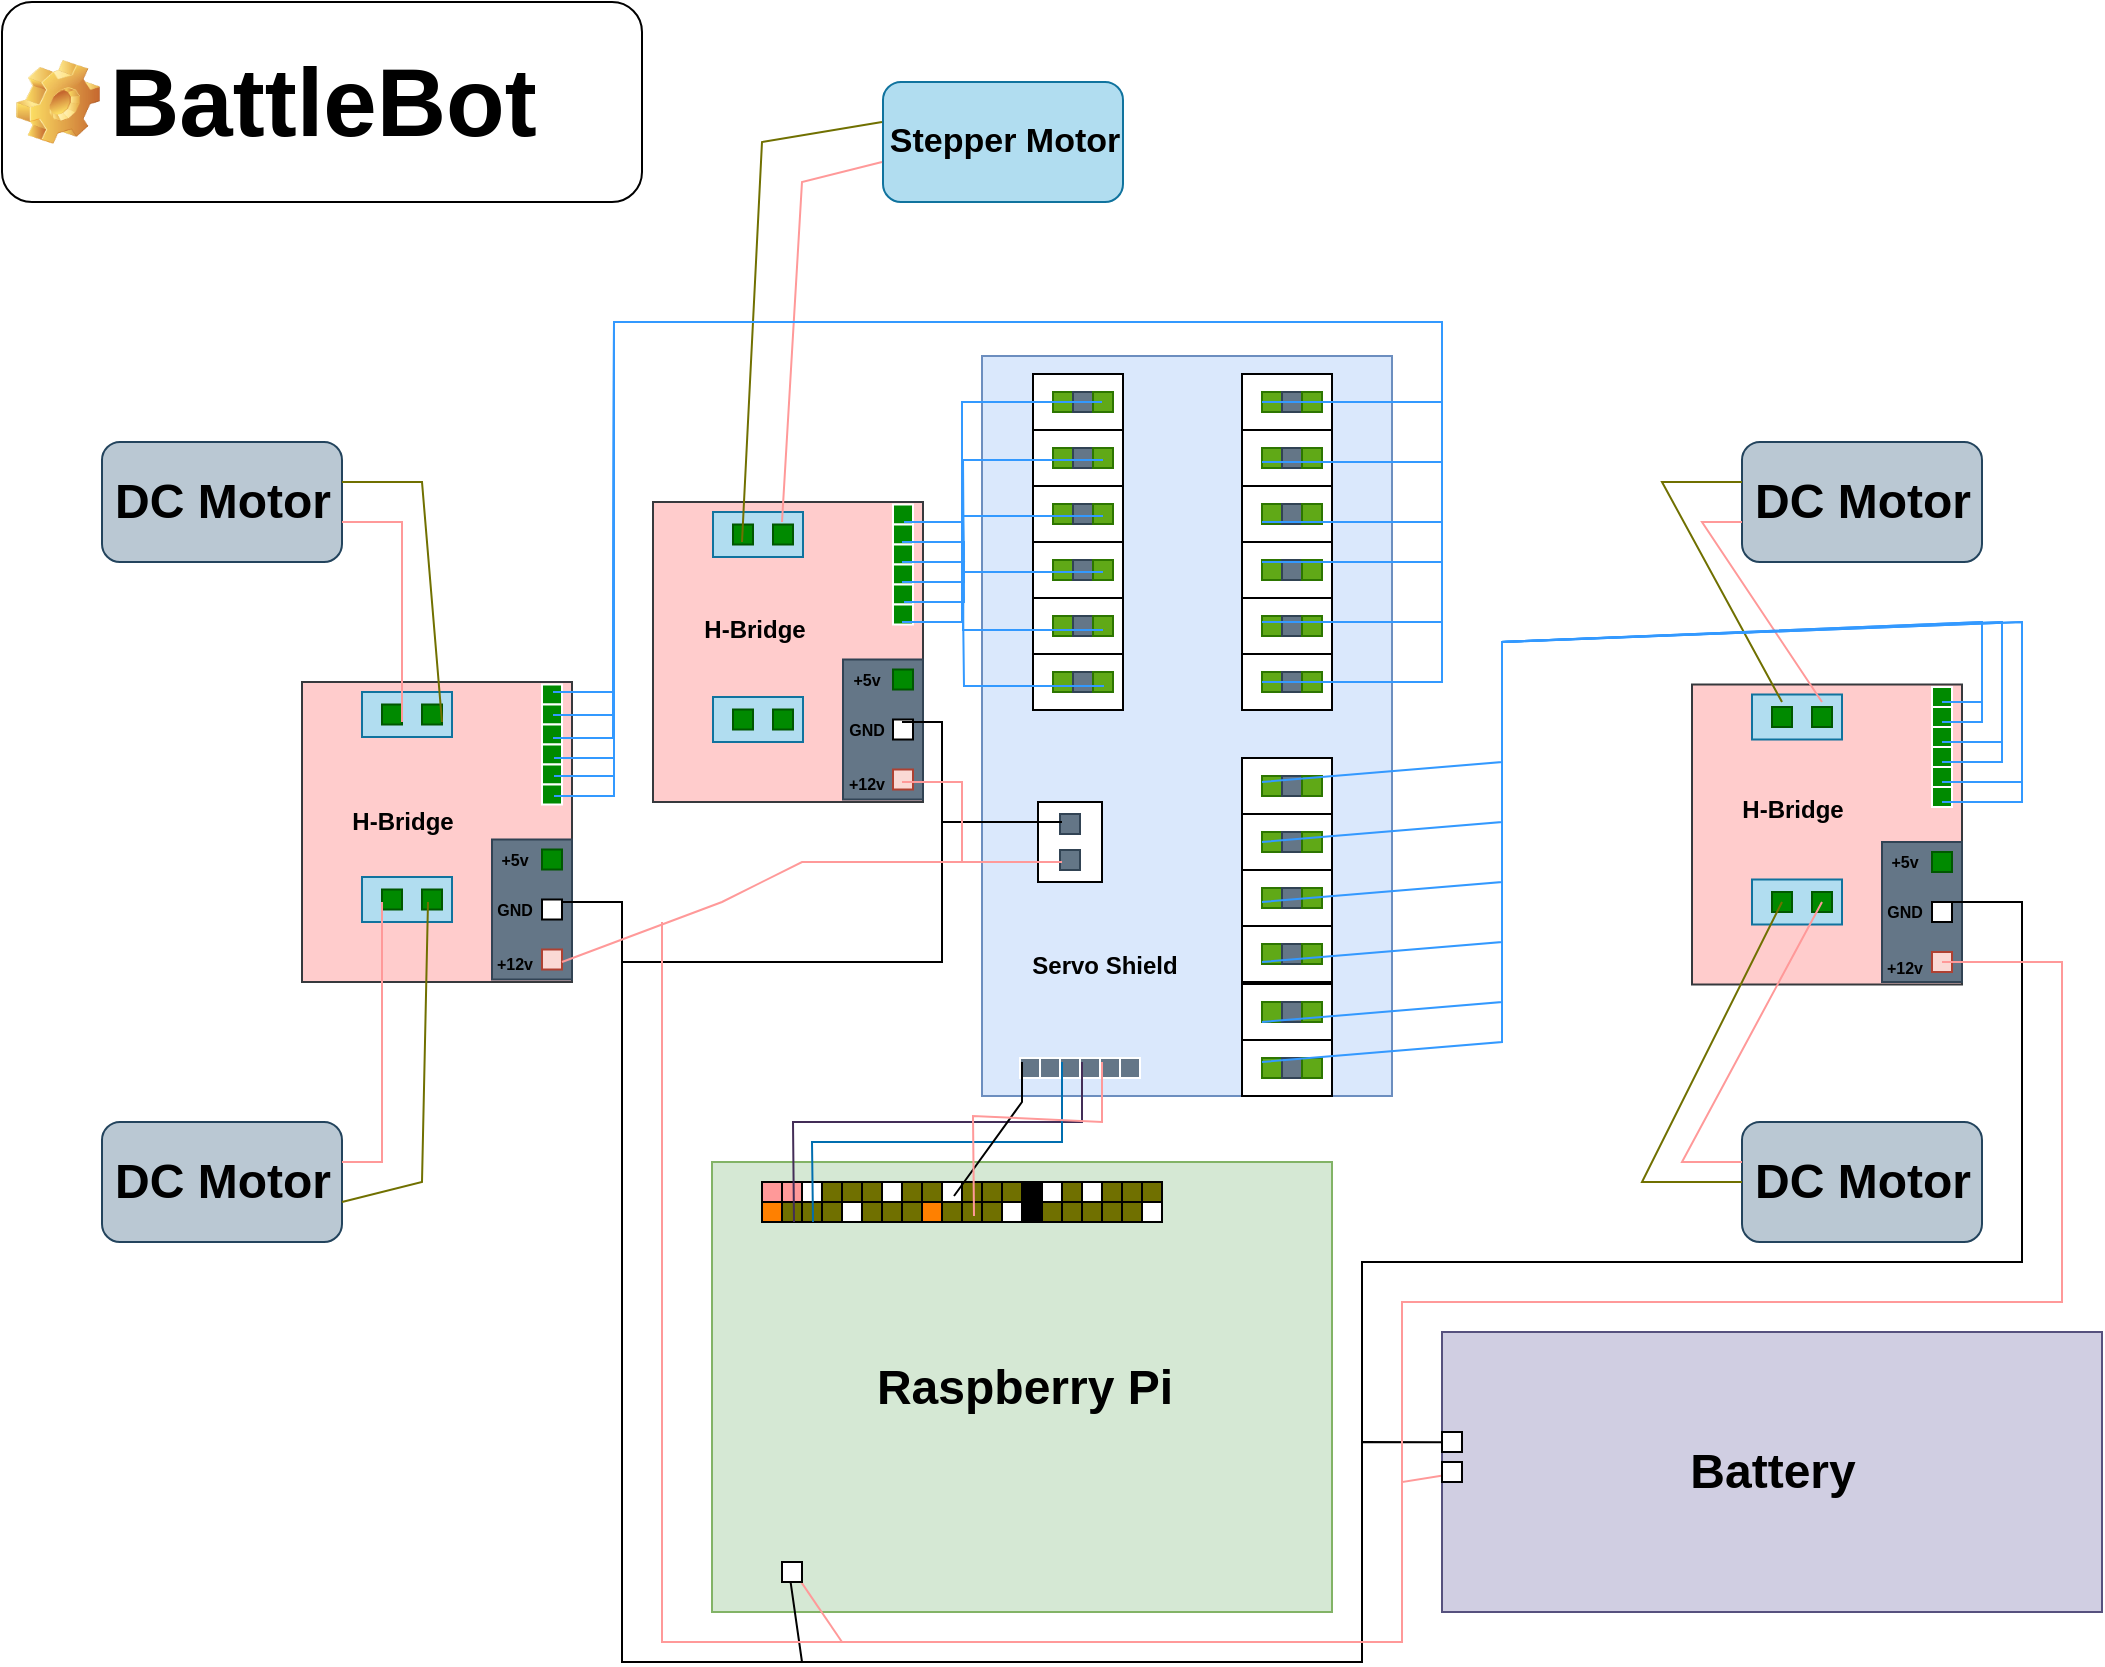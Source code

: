 <mxfile version="22.0.4" type="device">
  <diagram name="Page-1" id="7e0a89b8-554c-2b80-1dc8-d5c74ca68de4">
    <mxGraphModel dx="1320" dy="833" grid="1" gridSize="10" guides="1" tooltips="1" connect="1" arrows="1" fold="1" page="1" pageScale="1" pageWidth="1100" pageHeight="850" background="none" math="0" shadow="0">
      <root>
        <mxCell id="0" />
        <mxCell id="1" parent="0" />
        <mxCell id="HCVBh10iLVQB5h-CvODm-28" value="" style="rounded=0;whiteSpace=wrap;html=1;rotation=-180;fillColor=#d0cee2;strokeColor=#56517e;movable=1;resizable=1;rotatable=1;deletable=1;editable=1;locked=0;connectable=1;" vertex="1" parent="1">
          <mxGeometry x="760" y="665" width="330" height="140" as="geometry" />
        </mxCell>
        <mxCell id="HCVBh10iLVQB5h-CvODm-2" value="" style="rounded=0;whiteSpace=wrap;html=1;rotation=-180;fillColor=#d5e8d4;strokeColor=#82b366;movable=1;resizable=1;rotatable=1;deletable=1;editable=1;locked=0;connectable=1;" vertex="1" parent="1">
          <mxGeometry x="395" y="580" width="310" height="225" as="geometry" />
        </mxCell>
        <mxCell id="HCVBh10iLVQB5h-CvODm-5" value="" style="rounded=0;whiteSpace=wrap;html=1;rotation=-180;fillColor=#dae8fc;strokeColor=#6c8ebf;movable=1;resizable=1;rotatable=1;deletable=1;editable=1;locked=0;connectable=1;" vertex="1" parent="1">
          <mxGeometry x="530" y="177" width="205" height="370" as="geometry" />
        </mxCell>
        <mxCell id="HCVBh10iLVQB5h-CvODm-10" value="" style="rounded=1;whiteSpace=wrap;html=1;fillColor=#bac8d3;strokeColor=#23445d;movable=1;resizable=1;rotatable=1;deletable=1;editable=1;locked=0;connectable=1;" vertex="1" parent="1">
          <mxGeometry x="90" y="220" width="120" height="60" as="geometry" />
        </mxCell>
        <mxCell id="HCVBh10iLVQB5h-CvODm-11" value="" style="rounded=1;whiteSpace=wrap;html=1;fillColor=#bac8d3;strokeColor=#23445d;movable=1;resizable=1;rotatable=1;deletable=1;editable=1;locked=0;connectable=1;" vertex="1" parent="1">
          <mxGeometry x="90" y="560" width="120" height="60" as="geometry" />
        </mxCell>
        <mxCell id="HCVBh10iLVQB5h-CvODm-12" value="" style="rounded=1;whiteSpace=wrap;html=1;fillColor=#b1ddf0;strokeColor=#10739e;movable=1;resizable=1;rotatable=1;deletable=1;editable=1;locked=0;connectable=1;" vertex="1" parent="1">
          <mxGeometry x="480.5" y="40" width="120" height="60" as="geometry" />
        </mxCell>
        <mxCell id="IF5olQy7QzaiZai_MdSa-4" value="&lt;span style=&quot;font-size: 48px;&quot;&gt;BattleBot&lt;/span&gt;" style="label;whiteSpace=wrap;html=1;image=img/clipart/Gear_128x128.png;movable=1;resizable=1;rotatable=1;deletable=1;editable=1;locked=0;connectable=1;" parent="1" vertex="1">
          <mxGeometry x="40" width="320" height="100" as="geometry" />
        </mxCell>
        <mxCell id="HCVBh10iLVQB5h-CvODm-16" value="DC Motor" style="text;strokeColor=none;fillColor=none;html=1;fontSize=24;fontStyle=1;verticalAlign=middle;align=center;movable=1;resizable=1;rotatable=1;deletable=1;editable=1;locked=0;connectable=1;" vertex="1" parent="1">
          <mxGeometry x="100" y="230" width="100" height="40" as="geometry" />
        </mxCell>
        <mxCell id="HCVBh10iLVQB5h-CvODm-19" value="DC Motor" style="text;strokeColor=none;fillColor=none;html=1;fontSize=24;fontStyle=1;verticalAlign=middle;align=center;movable=1;resizable=1;rotatable=1;deletable=1;editable=1;locked=0;connectable=1;" vertex="1" parent="1">
          <mxGeometry x="100" y="570" width="100" height="40" as="geometry" />
        </mxCell>
        <mxCell id="HCVBh10iLVQB5h-CvODm-20" value="Stepper Motor" style="text;strokeColor=none;fillColor=none;html=1;fontSize=17;fontStyle=1;verticalAlign=middle;align=center;movable=1;resizable=1;rotatable=1;deletable=1;editable=1;locked=0;connectable=1;" vertex="1" parent="1">
          <mxGeometry x="490.5" y="50" width="100" height="40" as="geometry" />
        </mxCell>
        <mxCell id="HCVBh10iLVQB5h-CvODm-21" value="Raspberry Pi" style="text;strokeColor=none;fillColor=none;html=1;fontSize=24;fontStyle=1;verticalAlign=middle;align=center;movable=1;resizable=1;rotatable=1;deletable=1;editable=1;locked=0;connectable=1;" vertex="1" parent="1">
          <mxGeometry x="500.5" y="672.5" width="100" height="40" as="geometry" />
        </mxCell>
        <mxCell id="HCVBh10iLVQB5h-CvODm-29" value="Battery" style="text;strokeColor=none;fillColor=none;html=1;fontSize=24;fontStyle=1;verticalAlign=middle;align=center;movable=1;resizable=1;rotatable=1;deletable=1;editable=1;locked=0;connectable=1;" vertex="1" parent="1">
          <mxGeometry x="875" y="715" width="100" height="40" as="geometry" />
        </mxCell>
        <mxCell id="HCVBh10iLVQB5h-CvODm-154" value="" style="rounded=1;whiteSpace=wrap;html=1;fillColor=#bac8d3;strokeColor=#23445d;movable=1;resizable=1;rotatable=1;deletable=1;editable=1;locked=0;connectable=1;" vertex="1" parent="1">
          <mxGeometry x="910" y="220" width="120" height="60" as="geometry" />
        </mxCell>
        <mxCell id="HCVBh10iLVQB5h-CvODm-155" value="" style="rounded=1;whiteSpace=wrap;html=1;fillColor=#bac8d3;strokeColor=#23445d;movable=1;resizable=1;rotatable=1;deletable=1;editable=1;locked=0;connectable=1;" vertex="1" parent="1">
          <mxGeometry x="910" y="560" width="120" height="60" as="geometry" />
        </mxCell>
        <mxCell id="HCVBh10iLVQB5h-CvODm-156" value="DC Motor" style="text;strokeColor=none;fillColor=none;html=1;fontSize=24;fontStyle=1;verticalAlign=middle;align=center;movable=1;resizable=1;rotatable=1;deletable=1;editable=1;locked=0;connectable=1;" vertex="1" parent="1">
          <mxGeometry x="920" y="230" width="100" height="40" as="geometry" />
        </mxCell>
        <mxCell id="HCVBh10iLVQB5h-CvODm-157" value="DC Motor" style="text;strokeColor=none;fillColor=none;html=1;fontSize=24;fontStyle=1;verticalAlign=middle;align=center;movable=1;resizable=1;rotatable=1;deletable=1;editable=1;locked=0;connectable=1;" vertex="1" parent="1">
          <mxGeometry x="920" y="570" width="100" height="40" as="geometry" />
        </mxCell>
        <mxCell id="HCVBh10iLVQB5h-CvODm-160" value="" style="group;movable=1;resizable=1;rotatable=1;deletable=1;editable=1;locked=0;connectable=1;" vertex="1" connectable="0" parent="1">
          <mxGeometry x="365.5" y="250" width="135" height="150" as="geometry" />
        </mxCell>
        <mxCell id="HCVBh10iLVQB5h-CvODm-516" value="" style="group;movable=1;resizable=1;rotatable=1;deletable=1;editable=1;locked=0;connectable=1;" vertex="1" connectable="0" parent="HCVBh10iLVQB5h-CvODm-160">
          <mxGeometry x="-1.421e-14" y="-1.421e-14" width="135" height="150" as="geometry" />
        </mxCell>
        <mxCell id="HCVBh10iLVQB5h-CvODm-109" value="" style="rounded=0;whiteSpace=wrap;html=1;rotation=-180;fillColor=#ffcccc;strokeColor=#36393d;movable=1;resizable=1;rotatable=1;deletable=1;editable=1;locked=0;connectable=1;" vertex="1" parent="HCVBh10iLVQB5h-CvODm-516">
          <mxGeometry x="1.421e-14" y="1.421e-14" width="135" height="150" as="geometry" />
        </mxCell>
        <mxCell id="HCVBh10iLVQB5h-CvODm-130" value="H-Bridge" style="text;strokeColor=none;fillColor=none;html=1;fontSize=12;fontStyle=1;verticalAlign=middle;align=center;movable=1;resizable=1;rotatable=1;deletable=1;editable=1;locked=0;connectable=1;" vertex="1" parent="HCVBh10iLVQB5h-CvODm-516">
          <mxGeometry x="1.421e-14" y="43.75" width="100" height="40" as="geometry" />
        </mxCell>
        <mxCell id="HCVBh10iLVQB5h-CvODm-111" value="" style="rounded=0;whiteSpace=wrap;html=1;direction=south;movable=1;resizable=1;rotatable=1;deletable=1;editable=1;locked=0;connectable=1;fillColor=#647687;fontColor=#ffffff;strokeColor=#314354;" vertex="1" parent="HCVBh10iLVQB5h-CvODm-516">
          <mxGeometry x="95.0" y="78.75" width="40" height="70" as="geometry" />
        </mxCell>
        <mxCell id="HCVBh10iLVQB5h-CvODm-112" value="+5v" style="text;strokeColor=none;fillColor=none;html=1;fontSize=8;fontStyle=1;verticalAlign=middle;align=center;movable=1;resizable=1;rotatable=1;deletable=1;editable=1;locked=0;connectable=1;" vertex="1" parent="HCVBh10iLVQB5h-CvODm-516">
          <mxGeometry x="92.5" y="81.25" width="27.5" height="15" as="geometry" />
        </mxCell>
        <mxCell id="HCVBh10iLVQB5h-CvODm-113" value="GND" style="text;strokeColor=none;fillColor=none;html=1;fontSize=8;fontStyle=1;verticalAlign=middle;align=center;movable=1;resizable=1;rotatable=1;deletable=1;editable=1;locked=0;connectable=1;" vertex="1" parent="HCVBh10iLVQB5h-CvODm-516">
          <mxGeometry x="92.5" y="106.25" width="27.5" height="15" as="geometry" />
        </mxCell>
        <mxCell id="HCVBh10iLVQB5h-CvODm-114" value="+12v" style="text;strokeColor=none;fillColor=none;html=1;fontSize=8;fontStyle=1;verticalAlign=middle;align=center;movable=1;resizable=1;rotatable=1;deletable=1;editable=1;locked=0;connectable=1;" vertex="1" parent="HCVBh10iLVQB5h-CvODm-516">
          <mxGeometry x="92.5" y="133.75" width="27.5" height="15" as="geometry" />
        </mxCell>
        <mxCell id="HCVBh10iLVQB5h-CvODm-115" value="" style="whiteSpace=wrap;html=1;aspect=fixed;fillColor=#008a00;fontColor=#ffffff;strokeColor=#005700;movable=1;resizable=1;rotatable=1;deletable=1;editable=1;locked=0;connectable=1;" vertex="1" parent="HCVBh10iLVQB5h-CvODm-516">
          <mxGeometry x="120.0" y="83.75" width="10" height="10" as="geometry" />
        </mxCell>
        <mxCell id="HCVBh10iLVQB5h-CvODm-116" value="" style="whiteSpace=wrap;html=1;aspect=fixed;movable=1;resizable=1;rotatable=1;deletable=1;editable=1;locked=0;connectable=1;" vertex="1" parent="HCVBh10iLVQB5h-CvODm-516">
          <mxGeometry x="120.0" y="108.75" width="10" height="10" as="geometry" />
        </mxCell>
        <mxCell id="HCVBh10iLVQB5h-CvODm-117" value="" style="whiteSpace=wrap;html=1;aspect=fixed;fillColor=#fad9d5;strokeColor=#ae4132;movable=1;resizable=1;rotatable=1;deletable=1;editable=1;locked=0;connectable=1;" vertex="1" parent="HCVBh10iLVQB5h-CvODm-516">
          <mxGeometry x="120.0" y="133.75" width="10" height="10" as="geometry" />
        </mxCell>
        <mxCell id="HCVBh10iLVQB5h-CvODm-118" value="" style="rounded=0;whiteSpace=wrap;html=1;direction=west;movable=1;resizable=1;rotatable=1;deletable=1;editable=1;locked=0;connectable=1;fillColor=#b1ddf0;strokeColor=#10739e;" vertex="1" parent="HCVBh10iLVQB5h-CvODm-516">
          <mxGeometry x="30.0" y="5.0" width="45" height="22.5" as="geometry" />
        </mxCell>
        <mxCell id="HCVBh10iLVQB5h-CvODm-119" value="" style="whiteSpace=wrap;html=1;fillColor=#008a00;fontColor=#ffffff;strokeColor=#005700;aspect=fixed;movable=1;resizable=1;rotatable=1;deletable=1;editable=1;locked=0;connectable=1;" vertex="1" parent="HCVBh10iLVQB5h-CvODm-516">
          <mxGeometry x="40.0" y="11.25" width="10" height="10" as="geometry" />
        </mxCell>
        <mxCell id="HCVBh10iLVQB5h-CvODm-120" value="" style="whiteSpace=wrap;html=1;aspect=fixed;fillColor=#008a00;fontColor=#ffffff;strokeColor=#005700;movable=1;resizable=1;rotatable=1;deletable=1;editable=1;locked=0;connectable=1;" vertex="1" parent="HCVBh10iLVQB5h-CvODm-516">
          <mxGeometry x="60.0" y="11.25" width="10" height="10" as="geometry" />
        </mxCell>
        <mxCell id="HCVBh10iLVQB5h-CvODm-121" value="" style="rounded=0;whiteSpace=wrap;html=1;direction=west;movable=1;resizable=1;rotatable=1;deletable=1;editable=1;locked=0;connectable=1;fillColor=#b1ddf0;strokeColor=#10739e;" vertex="1" parent="HCVBh10iLVQB5h-CvODm-516">
          <mxGeometry x="30.0" y="97.5" width="45" height="22.5" as="geometry" />
        </mxCell>
        <mxCell id="HCVBh10iLVQB5h-CvODm-122" value="" style="whiteSpace=wrap;html=1;fillColor=#008a00;fontColor=#ffffff;strokeColor=#005700;aspect=fixed;movable=1;resizable=1;rotatable=1;deletable=1;editable=1;locked=0;connectable=1;" vertex="1" parent="HCVBh10iLVQB5h-CvODm-516">
          <mxGeometry x="40.0" y="103.75" width="10" height="10" as="geometry" />
        </mxCell>
        <mxCell id="HCVBh10iLVQB5h-CvODm-123" value="" style="whiteSpace=wrap;html=1;aspect=fixed;fillColor=#008a00;fontColor=#ffffff;strokeColor=#005700;movable=1;resizable=1;rotatable=1;deletable=1;editable=1;locked=0;connectable=1;" vertex="1" parent="HCVBh10iLVQB5h-CvODm-516">
          <mxGeometry x="60.0" y="103.75" width="10" height="10" as="geometry" />
        </mxCell>
        <mxCell id="HCVBh10iLVQB5h-CvODm-124" value="" style="whiteSpace=wrap;html=1;aspect=fixed;fillColor=#008a00;fontColor=#ffffff;strokeColor=#FFFFFF;movable=1;resizable=1;rotatable=1;deletable=1;editable=1;locked=0;connectable=1;" vertex="1" parent="HCVBh10iLVQB5h-CvODm-516">
          <mxGeometry x="120.0" y="1.25" width="10" height="10" as="geometry" />
        </mxCell>
        <mxCell id="HCVBh10iLVQB5h-CvODm-125" value="" style="whiteSpace=wrap;html=1;aspect=fixed;fillColor=#008a00;fontColor=#ffffff;strokeColor=#FFFFFF;movable=1;resizable=1;rotatable=1;deletable=1;editable=1;locked=0;connectable=1;" vertex="1" parent="HCVBh10iLVQB5h-CvODm-516">
          <mxGeometry x="120.0" y="11.25" width="10" height="10" as="geometry" />
        </mxCell>
        <mxCell id="HCVBh10iLVQB5h-CvODm-126" value="" style="whiteSpace=wrap;html=1;aspect=fixed;fillColor=#008a00;fontColor=#ffffff;strokeColor=#FFFFFF;movable=1;resizable=1;rotatable=1;deletable=1;editable=1;locked=0;connectable=1;" vertex="1" parent="HCVBh10iLVQB5h-CvODm-516">
          <mxGeometry x="120.0" y="21.25" width="10" height="10" as="geometry" />
        </mxCell>
        <mxCell id="HCVBh10iLVQB5h-CvODm-127" value="" style="whiteSpace=wrap;html=1;aspect=fixed;fillColor=#008a00;fontColor=#ffffff;strokeColor=#FFFFFF;movable=1;resizable=1;rotatable=1;deletable=1;editable=1;locked=0;connectable=1;" vertex="1" parent="HCVBh10iLVQB5h-CvODm-516">
          <mxGeometry x="120.0" y="31.25" width="10" height="10" as="geometry" />
        </mxCell>
        <mxCell id="HCVBh10iLVQB5h-CvODm-128" value="" style="whiteSpace=wrap;html=1;aspect=fixed;fillColor=#008a00;fontColor=#ffffff;strokeColor=#FFFFFF;movable=1;resizable=1;rotatable=1;deletable=1;editable=1;locked=0;connectable=1;" vertex="1" parent="HCVBh10iLVQB5h-CvODm-516">
          <mxGeometry x="120.0" y="41.25" width="10" height="10" as="geometry" />
        </mxCell>
        <mxCell id="HCVBh10iLVQB5h-CvODm-129" value="" style="whiteSpace=wrap;html=1;aspect=fixed;fillColor=#008a00;fontColor=#ffffff;strokeColor=#FFFFFF;movable=1;resizable=1;rotatable=1;deletable=1;editable=1;locked=0;connectable=1;" vertex="1" parent="HCVBh10iLVQB5h-CvODm-516">
          <mxGeometry x="120.0" y="51.25" width="10" height="10" as="geometry" />
        </mxCell>
        <mxCell id="HCVBh10iLVQB5h-CvODm-161" value="" style="group;movable=1;resizable=1;rotatable=1;deletable=1;editable=1;locked=0;connectable=1;" vertex="1" connectable="0" parent="1">
          <mxGeometry x="190" y="340" width="135" height="150" as="geometry" />
        </mxCell>
        <mxCell id="HCVBh10iLVQB5h-CvODm-132" value="" style="rounded=0;whiteSpace=wrap;html=1;rotation=-180;fillColor=#ffcccc;strokeColor=#36393d;movable=1;resizable=1;rotatable=1;deletable=1;editable=1;locked=0;connectable=1;" vertex="1" parent="HCVBh10iLVQB5h-CvODm-161">
          <mxGeometry width="135" height="150" as="geometry" />
        </mxCell>
        <mxCell id="HCVBh10iLVQB5h-CvODm-133" value="" style="group;movable=1;resizable=1;rotatable=1;deletable=1;editable=1;locked=0;connectable=1;" vertex="1" connectable="0" parent="HCVBh10iLVQB5h-CvODm-161">
          <mxGeometry x="30" y="1.25" width="105" height="147.5" as="geometry" />
        </mxCell>
        <mxCell id="HCVBh10iLVQB5h-CvODm-134" value="" style="rounded=0;whiteSpace=wrap;html=1;direction=south;movable=1;resizable=1;rotatable=1;deletable=1;editable=1;locked=0;connectable=1;fillColor=#647687;fontColor=#ffffff;strokeColor=#314354;" vertex="1" parent="HCVBh10iLVQB5h-CvODm-133">
          <mxGeometry x="65" y="77.5" width="40" height="70" as="geometry" />
        </mxCell>
        <mxCell id="HCVBh10iLVQB5h-CvODm-135" value="+5v" style="text;strokeColor=none;fillColor=none;html=1;fontSize=8;fontStyle=1;verticalAlign=middle;align=center;movable=1;resizable=1;rotatable=1;deletable=1;editable=1;locked=0;connectable=1;" vertex="1" parent="HCVBh10iLVQB5h-CvODm-133">
          <mxGeometry x="62.5" y="80" width="27.5" height="15" as="geometry" />
        </mxCell>
        <mxCell id="HCVBh10iLVQB5h-CvODm-136" value="GND" style="text;strokeColor=none;fillColor=none;html=1;fontSize=8;fontStyle=1;verticalAlign=middle;align=center;movable=1;resizable=1;rotatable=1;deletable=1;editable=1;locked=0;connectable=1;" vertex="1" parent="HCVBh10iLVQB5h-CvODm-133">
          <mxGeometry x="62.5" y="105" width="27.5" height="15" as="geometry" />
        </mxCell>
        <mxCell id="HCVBh10iLVQB5h-CvODm-137" value="+12v" style="text;strokeColor=none;fillColor=none;html=1;fontSize=8;fontStyle=1;verticalAlign=middle;align=center;movable=1;resizable=1;rotatable=1;deletable=1;editable=1;locked=0;connectable=1;" vertex="1" parent="HCVBh10iLVQB5h-CvODm-133">
          <mxGeometry x="62.5" y="132.5" width="27.5" height="15" as="geometry" />
        </mxCell>
        <mxCell id="HCVBh10iLVQB5h-CvODm-138" value="" style="whiteSpace=wrap;html=1;aspect=fixed;fillColor=#008a00;fontColor=#ffffff;strokeColor=#005700;movable=1;resizable=1;rotatable=1;deletable=1;editable=1;locked=0;connectable=1;" vertex="1" parent="HCVBh10iLVQB5h-CvODm-133">
          <mxGeometry x="90" y="82.5" width="10" height="10" as="geometry" />
        </mxCell>
        <mxCell id="HCVBh10iLVQB5h-CvODm-139" value="" style="whiteSpace=wrap;html=1;aspect=fixed;movable=1;resizable=1;rotatable=1;deletable=1;editable=1;locked=0;connectable=1;" vertex="1" parent="HCVBh10iLVQB5h-CvODm-133">
          <mxGeometry x="90" y="107.5" width="10" height="10" as="geometry" />
        </mxCell>
        <mxCell id="HCVBh10iLVQB5h-CvODm-140" value="" style="whiteSpace=wrap;html=1;aspect=fixed;fillColor=#fad9d5;strokeColor=#ae4132;movable=1;resizable=1;rotatable=1;deletable=1;editable=1;locked=0;connectable=1;" vertex="1" parent="HCVBh10iLVQB5h-CvODm-133">
          <mxGeometry x="90" y="132.5" width="10" height="10" as="geometry" />
        </mxCell>
        <mxCell id="HCVBh10iLVQB5h-CvODm-141" value="" style="rounded=0;whiteSpace=wrap;html=1;direction=west;movable=1;resizable=1;rotatable=1;deletable=1;editable=1;locked=0;connectable=1;fillColor=#b1ddf0;strokeColor=#10739e;" vertex="1" parent="HCVBh10iLVQB5h-CvODm-133">
          <mxGeometry y="3.75" width="45" height="22.5" as="geometry" />
        </mxCell>
        <mxCell id="HCVBh10iLVQB5h-CvODm-142" value="" style="whiteSpace=wrap;html=1;fillColor=#008a00;fontColor=#ffffff;strokeColor=#005700;aspect=fixed;movable=1;resizable=1;rotatable=1;deletable=1;editable=1;locked=0;connectable=1;" vertex="1" parent="HCVBh10iLVQB5h-CvODm-133">
          <mxGeometry x="10" y="10" width="10" height="10" as="geometry" />
        </mxCell>
        <mxCell id="HCVBh10iLVQB5h-CvODm-143" value="" style="whiteSpace=wrap;html=1;aspect=fixed;fillColor=#008a00;fontColor=#ffffff;strokeColor=#005700;movable=1;resizable=1;rotatable=1;deletable=1;editable=1;locked=0;connectable=1;" vertex="1" parent="HCVBh10iLVQB5h-CvODm-133">
          <mxGeometry x="30" y="10" width="10" height="10" as="geometry" />
        </mxCell>
        <mxCell id="HCVBh10iLVQB5h-CvODm-144" value="" style="rounded=0;whiteSpace=wrap;html=1;direction=west;movable=1;resizable=1;rotatable=1;deletable=1;editable=1;locked=0;connectable=1;fillColor=#b1ddf0;strokeColor=#10739e;" vertex="1" parent="HCVBh10iLVQB5h-CvODm-133">
          <mxGeometry y="96.25" width="45" height="22.5" as="geometry" />
        </mxCell>
        <mxCell id="HCVBh10iLVQB5h-CvODm-145" value="" style="whiteSpace=wrap;html=1;fillColor=#008a00;fontColor=#ffffff;strokeColor=#005700;aspect=fixed;movable=1;resizable=1;rotatable=1;deletable=1;editable=1;locked=0;connectable=1;" vertex="1" parent="HCVBh10iLVQB5h-CvODm-133">
          <mxGeometry x="10" y="102.5" width="10" height="10" as="geometry" />
        </mxCell>
        <mxCell id="HCVBh10iLVQB5h-CvODm-146" value="" style="whiteSpace=wrap;html=1;aspect=fixed;fillColor=#008a00;fontColor=#ffffff;strokeColor=#005700;movable=1;resizable=1;rotatable=1;deletable=1;editable=1;locked=0;connectable=1;" vertex="1" parent="HCVBh10iLVQB5h-CvODm-133">
          <mxGeometry x="30" y="102.5" width="10" height="10" as="geometry" />
        </mxCell>
        <mxCell id="HCVBh10iLVQB5h-CvODm-147" value="" style="whiteSpace=wrap;html=1;aspect=fixed;fillColor=#008a00;fontColor=#ffffff;strokeColor=#FFFFFF;movable=1;resizable=1;rotatable=1;deletable=1;editable=1;locked=0;connectable=1;" vertex="1" parent="HCVBh10iLVQB5h-CvODm-133">
          <mxGeometry x="90" width="10" height="10" as="geometry" />
        </mxCell>
        <mxCell id="HCVBh10iLVQB5h-CvODm-148" value="" style="whiteSpace=wrap;html=1;aspect=fixed;fillColor=#008a00;fontColor=#ffffff;strokeColor=#FFFFFF;movable=1;resizable=1;rotatable=1;deletable=1;editable=1;locked=0;connectable=1;" vertex="1" parent="HCVBh10iLVQB5h-CvODm-133">
          <mxGeometry x="90" y="10" width="10" height="10" as="geometry" />
        </mxCell>
        <mxCell id="HCVBh10iLVQB5h-CvODm-149" value="" style="whiteSpace=wrap;html=1;aspect=fixed;fillColor=#008a00;fontColor=#ffffff;strokeColor=#FFFFFF;movable=1;resizable=1;rotatable=1;deletable=1;editable=1;locked=0;connectable=1;" vertex="1" parent="HCVBh10iLVQB5h-CvODm-133">
          <mxGeometry x="90" y="20" width="10" height="10" as="geometry" />
        </mxCell>
        <mxCell id="HCVBh10iLVQB5h-CvODm-150" value="" style="whiteSpace=wrap;html=1;aspect=fixed;fillColor=#008a00;fontColor=#ffffff;strokeColor=#FFFFFF;movable=1;resizable=1;rotatable=1;deletable=1;editable=1;locked=0;connectable=1;" vertex="1" parent="HCVBh10iLVQB5h-CvODm-133">
          <mxGeometry x="90" y="30" width="10" height="10" as="geometry" />
        </mxCell>
        <mxCell id="HCVBh10iLVQB5h-CvODm-151" value="" style="whiteSpace=wrap;html=1;aspect=fixed;fillColor=#008a00;fontColor=#ffffff;strokeColor=#FFFFFF;movable=1;resizable=1;rotatable=1;deletable=1;editable=1;locked=0;connectable=1;" vertex="1" parent="HCVBh10iLVQB5h-CvODm-133">
          <mxGeometry x="90" y="40" width="10" height="10" as="geometry" />
        </mxCell>
        <mxCell id="HCVBh10iLVQB5h-CvODm-152" value="" style="whiteSpace=wrap;html=1;aspect=fixed;fillColor=#008a00;fontColor=#ffffff;strokeColor=#FFFFFF;movable=1;resizable=1;rotatable=1;deletable=1;editable=1;locked=0;connectable=1;" vertex="1" parent="HCVBh10iLVQB5h-CvODm-133">
          <mxGeometry x="90" y="50" width="10" height="10" as="geometry" />
        </mxCell>
        <mxCell id="HCVBh10iLVQB5h-CvODm-153" value="H-Bridge" style="text;strokeColor=none;fillColor=none;html=1;fontSize=12;fontStyle=1;verticalAlign=middle;align=center;movable=1;resizable=1;rotatable=1;deletable=1;editable=1;locked=0;connectable=1;" vertex="1" parent="HCVBh10iLVQB5h-CvODm-161">
          <mxGeometry y="50" width="100" height="40" as="geometry" />
        </mxCell>
        <mxCell id="HCVBh10iLVQB5h-CvODm-162" value="" style="group;movable=1;resizable=1;rotatable=1;deletable=1;editable=1;locked=0;connectable=1;" vertex="1" connectable="0" parent="1">
          <mxGeometry x="885" y="341.25" width="135" height="150" as="geometry" />
        </mxCell>
        <mxCell id="HCVBh10iLVQB5h-CvODm-60" value="" style="rounded=0;whiteSpace=wrap;html=1;rotation=-180;fillColor=#ffcccc;strokeColor=#36393d;movable=1;resizable=1;rotatable=1;deletable=1;editable=1;locked=0;connectable=1;" vertex="1" parent="HCVBh10iLVQB5h-CvODm-162">
          <mxGeometry width="135" height="150" as="geometry" />
        </mxCell>
        <mxCell id="HCVBh10iLVQB5h-CvODm-75" value="H-Bridge" style="text;strokeColor=none;fillColor=none;html=1;fontSize=12;fontStyle=1;verticalAlign=middle;align=center;movable=1;resizable=1;rotatable=1;deletable=1;editable=1;locked=0;connectable=1;" vertex="1" parent="HCVBh10iLVQB5h-CvODm-162">
          <mxGeometry y="42.5" width="100" height="40" as="geometry" />
        </mxCell>
        <mxCell id="HCVBh10iLVQB5h-CvODm-89" value="" style="group;movable=1;resizable=1;rotatable=1;deletable=1;editable=1;locked=0;connectable=1;" vertex="1" connectable="0" parent="HCVBh10iLVQB5h-CvODm-162">
          <mxGeometry x="30" y="1.25" width="105" height="147.5" as="geometry" />
        </mxCell>
        <mxCell id="HCVBh10iLVQB5h-CvODm-61" value="" style="rounded=0;whiteSpace=wrap;html=1;direction=south;movable=1;resizable=1;rotatable=1;deletable=1;editable=1;locked=0;connectable=1;fillColor=#647687;fontColor=#ffffff;strokeColor=#314354;" vertex="1" parent="HCVBh10iLVQB5h-CvODm-89">
          <mxGeometry x="65" y="77.5" width="40" height="70" as="geometry" />
        </mxCell>
        <mxCell id="HCVBh10iLVQB5h-CvODm-62" value="+5v" style="text;strokeColor=none;fillColor=none;html=1;fontSize=8;fontStyle=1;verticalAlign=middle;align=center;movable=1;resizable=1;rotatable=1;deletable=1;editable=1;locked=0;connectable=1;" vertex="1" parent="HCVBh10iLVQB5h-CvODm-89">
          <mxGeometry x="62.5" y="80" width="27.5" height="15" as="geometry" />
        </mxCell>
        <mxCell id="HCVBh10iLVQB5h-CvODm-63" value="GND" style="text;strokeColor=none;fillColor=none;html=1;fontSize=8;fontStyle=1;verticalAlign=middle;align=center;movable=1;resizable=1;rotatable=1;deletable=1;editable=1;locked=0;connectable=1;" vertex="1" parent="HCVBh10iLVQB5h-CvODm-89">
          <mxGeometry x="62.5" y="105" width="27.5" height="15" as="geometry" />
        </mxCell>
        <mxCell id="HCVBh10iLVQB5h-CvODm-64" value="+12v" style="text;strokeColor=none;fillColor=none;html=1;fontSize=8;fontStyle=1;verticalAlign=middle;align=center;movable=1;resizable=1;rotatable=1;deletable=1;editable=1;locked=0;connectable=1;" vertex="1" parent="HCVBh10iLVQB5h-CvODm-89">
          <mxGeometry x="62.5" y="132.5" width="27.5" height="15" as="geometry" />
        </mxCell>
        <mxCell id="HCVBh10iLVQB5h-CvODm-65" value="" style="whiteSpace=wrap;html=1;aspect=fixed;fillColor=#008a00;fontColor=#ffffff;strokeColor=#005700;movable=1;resizable=1;rotatable=1;deletable=1;editable=1;locked=0;connectable=1;" vertex="1" parent="HCVBh10iLVQB5h-CvODm-89">
          <mxGeometry x="90" y="82.5" width="10" height="10" as="geometry" />
        </mxCell>
        <mxCell id="HCVBh10iLVQB5h-CvODm-66" value="" style="whiteSpace=wrap;html=1;aspect=fixed;movable=1;resizable=1;rotatable=1;deletable=1;editable=1;locked=0;connectable=1;" vertex="1" parent="HCVBh10iLVQB5h-CvODm-89">
          <mxGeometry x="90" y="107.5" width="10" height="10" as="geometry" />
        </mxCell>
        <mxCell id="HCVBh10iLVQB5h-CvODm-67" value="" style="whiteSpace=wrap;html=1;aspect=fixed;fillColor=#fad9d5;strokeColor=#ae4132;movable=1;resizable=1;rotatable=1;deletable=1;editable=1;locked=0;connectable=1;" vertex="1" parent="HCVBh10iLVQB5h-CvODm-89">
          <mxGeometry x="90" y="132.5" width="10" height="10" as="geometry" />
        </mxCell>
        <mxCell id="HCVBh10iLVQB5h-CvODm-68" value="" style="rounded=0;whiteSpace=wrap;html=1;direction=west;movable=1;resizable=1;rotatable=1;deletable=1;editable=1;locked=0;connectable=1;fillColor=#b1ddf0;strokeColor=#10739e;" vertex="1" parent="HCVBh10iLVQB5h-CvODm-89">
          <mxGeometry y="3.75" width="45" height="22.5" as="geometry" />
        </mxCell>
        <mxCell id="HCVBh10iLVQB5h-CvODm-69" value="" style="whiteSpace=wrap;html=1;fillColor=#008a00;fontColor=#ffffff;strokeColor=#005700;aspect=fixed;movable=1;resizable=1;rotatable=1;deletable=1;editable=1;locked=0;connectable=1;" vertex="1" parent="HCVBh10iLVQB5h-CvODm-89">
          <mxGeometry x="10" y="10" width="10" height="10" as="geometry" />
        </mxCell>
        <mxCell id="HCVBh10iLVQB5h-CvODm-70" value="" style="whiteSpace=wrap;html=1;aspect=fixed;fillColor=#008a00;fontColor=#ffffff;strokeColor=#005700;movable=1;resizable=1;rotatable=1;deletable=1;editable=1;locked=0;connectable=1;" vertex="1" parent="HCVBh10iLVQB5h-CvODm-89">
          <mxGeometry x="30" y="10" width="10" height="10" as="geometry" />
        </mxCell>
        <mxCell id="HCVBh10iLVQB5h-CvODm-71" value="" style="rounded=0;whiteSpace=wrap;html=1;direction=west;movable=1;resizable=1;rotatable=1;deletable=1;editable=1;locked=0;connectable=1;fillColor=#b1ddf0;strokeColor=#10739e;" vertex="1" parent="HCVBh10iLVQB5h-CvODm-89">
          <mxGeometry y="96.25" width="45" height="22.5" as="geometry" />
        </mxCell>
        <mxCell id="HCVBh10iLVQB5h-CvODm-72" value="" style="whiteSpace=wrap;html=1;fillColor=#008a00;fontColor=#ffffff;strokeColor=#005700;aspect=fixed;movable=1;resizable=1;rotatable=1;deletable=1;editable=1;locked=0;connectable=1;" vertex="1" parent="HCVBh10iLVQB5h-CvODm-89">
          <mxGeometry x="10" y="102.5" width="10" height="10" as="geometry" />
        </mxCell>
        <mxCell id="HCVBh10iLVQB5h-CvODm-73" value="" style="whiteSpace=wrap;html=1;aspect=fixed;fillColor=#008a00;fontColor=#ffffff;strokeColor=#005700;movable=1;resizable=1;rotatable=1;deletable=1;editable=1;locked=0;connectable=1;" vertex="1" parent="HCVBh10iLVQB5h-CvODm-89">
          <mxGeometry x="30" y="102.5" width="10" height="10" as="geometry" />
        </mxCell>
        <mxCell id="HCVBh10iLVQB5h-CvODm-76" value="" style="whiteSpace=wrap;html=1;aspect=fixed;fillColor=#008a00;fontColor=#ffffff;strokeColor=#FFFFFF;movable=1;resizable=1;rotatable=1;deletable=1;editable=1;locked=0;connectable=1;" vertex="1" parent="HCVBh10iLVQB5h-CvODm-89">
          <mxGeometry x="90" width="10" height="10" as="geometry" />
        </mxCell>
        <mxCell id="HCVBh10iLVQB5h-CvODm-83" value="" style="whiteSpace=wrap;html=1;aspect=fixed;fillColor=#008a00;fontColor=#ffffff;strokeColor=#FFFFFF;movable=1;resizable=1;rotatable=1;deletable=1;editable=1;locked=0;connectable=1;" vertex="1" parent="HCVBh10iLVQB5h-CvODm-89">
          <mxGeometry x="90" y="10" width="10" height="10" as="geometry" />
        </mxCell>
        <mxCell id="HCVBh10iLVQB5h-CvODm-84" value="" style="whiteSpace=wrap;html=1;aspect=fixed;fillColor=#008a00;fontColor=#ffffff;strokeColor=#FFFFFF;movable=1;resizable=1;rotatable=1;deletable=1;editable=1;locked=0;connectable=1;" vertex="1" parent="HCVBh10iLVQB5h-CvODm-89">
          <mxGeometry x="90" y="20" width="10" height="10" as="geometry" />
        </mxCell>
        <mxCell id="HCVBh10iLVQB5h-CvODm-85" value="" style="whiteSpace=wrap;html=1;aspect=fixed;fillColor=#008a00;fontColor=#ffffff;strokeColor=#FFFFFF;movable=1;resizable=1;rotatable=1;deletable=1;editable=1;locked=0;connectable=1;" vertex="1" parent="HCVBh10iLVQB5h-CvODm-89">
          <mxGeometry x="90" y="30" width="10" height="10" as="geometry" />
        </mxCell>
        <mxCell id="HCVBh10iLVQB5h-CvODm-86" value="" style="whiteSpace=wrap;html=1;aspect=fixed;fillColor=#008a00;fontColor=#ffffff;strokeColor=#FFFFFF;movable=1;resizable=1;rotatable=1;deletable=1;editable=1;locked=0;connectable=1;" vertex="1" parent="HCVBh10iLVQB5h-CvODm-89">
          <mxGeometry x="90" y="40" width="10" height="10" as="geometry" />
        </mxCell>
        <mxCell id="HCVBh10iLVQB5h-CvODm-87" value="" style="whiteSpace=wrap;html=1;aspect=fixed;fillColor=#008a00;fontColor=#ffffff;strokeColor=#FFFFFF;movable=1;resizable=1;rotatable=1;deletable=1;editable=1;locked=0;connectable=1;" vertex="1" parent="HCVBh10iLVQB5h-CvODm-89">
          <mxGeometry x="90" y="50" width="10" height="10" as="geometry" />
        </mxCell>
        <mxCell id="HCVBh10iLVQB5h-CvODm-233" value="" style="group;movable=1;resizable=1;rotatable=1;deletable=1;editable=1;locked=0;connectable=1;" vertex="1" connectable="0" parent="1">
          <mxGeometry x="420" y="590" width="200" height="20" as="geometry" />
        </mxCell>
        <mxCell id="HCVBh10iLVQB5h-CvODm-159" value="" style="whiteSpace=wrap;html=1;aspect=fixed;fillColor=#FF9999;strokeColor=default;container=0;movable=1;resizable=1;rotatable=1;deletable=1;editable=1;locked=0;connectable=1;" vertex="1" parent="HCVBh10iLVQB5h-CvODm-233">
          <mxGeometry width="10" height="10" as="geometry" />
        </mxCell>
        <mxCell id="HCVBh10iLVQB5h-CvODm-164" value="" style="whiteSpace=wrap;html=1;aspect=fixed;fillColor=#FF9999;strokeColor=#000000;container=0;movable=1;resizable=1;rotatable=1;deletable=1;editable=1;locked=0;connectable=1;" vertex="1" parent="HCVBh10iLVQB5h-CvODm-233">
          <mxGeometry x="10" width="10" height="10" as="geometry" />
        </mxCell>
        <mxCell id="HCVBh10iLVQB5h-CvODm-165" value="" style="whiteSpace=wrap;html=1;aspect=fixed;container=0;movable=1;resizable=1;rotatable=1;deletable=1;editable=1;locked=0;connectable=1;" vertex="1" parent="HCVBh10iLVQB5h-CvODm-233">
          <mxGeometry x="20" width="10" height="10" as="geometry" />
        </mxCell>
        <mxCell id="HCVBh10iLVQB5h-CvODm-166" value="" style="whiteSpace=wrap;html=1;aspect=fixed;fillColor=#707000;container=0;movable=1;resizable=1;rotatable=1;deletable=1;editable=1;locked=0;connectable=1;" vertex="1" parent="HCVBh10iLVQB5h-CvODm-233">
          <mxGeometry x="30" width="10" height="10" as="geometry" />
        </mxCell>
        <mxCell id="HCVBh10iLVQB5h-CvODm-169" value="" style="whiteSpace=wrap;html=1;aspect=fixed;container=0;movable=1;resizable=1;rotatable=1;deletable=1;editable=1;locked=0;connectable=1;" vertex="1" parent="HCVBh10iLVQB5h-CvODm-233">
          <mxGeometry x="60" width="10" height="10" as="geometry" />
        </mxCell>
        <mxCell id="HCVBh10iLVQB5h-CvODm-172" value="" style="whiteSpace=wrap;html=1;aspect=fixed;container=0;movable=1;resizable=1;rotatable=1;deletable=1;editable=1;locked=0;connectable=1;" vertex="1" parent="HCVBh10iLVQB5h-CvODm-233">
          <mxGeometry x="90" width="10" height="10" as="geometry" />
        </mxCell>
        <mxCell id="HCVBh10iLVQB5h-CvODm-177" value="" style="whiteSpace=wrap;html=1;aspect=fixed;fillColor=#000000;container=0;movable=1;resizable=1;rotatable=1;deletable=1;editable=1;locked=0;connectable=1;" vertex="1" parent="HCVBh10iLVQB5h-CvODm-233">
          <mxGeometry x="130" width="10" height="10" as="geometry" />
        </mxCell>
        <mxCell id="HCVBh10iLVQB5h-CvODm-178" value="" style="whiteSpace=wrap;html=1;aspect=fixed;container=0;movable=1;resizable=1;rotatable=1;deletable=1;editable=1;locked=0;connectable=1;" vertex="1" parent="HCVBh10iLVQB5h-CvODm-233">
          <mxGeometry x="140" width="10" height="10" as="geometry" />
        </mxCell>
        <mxCell id="HCVBh10iLVQB5h-CvODm-180" value="" style="whiteSpace=wrap;html=1;aspect=fixed;container=0;movable=1;resizable=1;rotatable=1;deletable=1;editable=1;locked=0;connectable=1;" vertex="1" parent="HCVBh10iLVQB5h-CvODm-233">
          <mxGeometry x="160" width="10" height="10" as="geometry" />
        </mxCell>
        <mxCell id="HCVBh10iLVQB5h-CvODm-184" value="" style="whiteSpace=wrap;html=1;aspect=fixed;fillColor=#FF8000;strokeColor=#000000;container=0;movable=1;resizable=1;rotatable=1;deletable=1;editable=1;locked=0;connectable=1;" vertex="1" parent="HCVBh10iLVQB5h-CvODm-233">
          <mxGeometry y="10" width="10" height="10" as="geometry" />
        </mxCell>
        <mxCell id="HCVBh10iLVQB5h-CvODm-188" value="" style="whiteSpace=wrap;html=1;aspect=fixed;container=0;movable=1;resizable=1;rotatable=1;deletable=1;editable=1;locked=0;connectable=1;" vertex="1" parent="HCVBh10iLVQB5h-CvODm-233">
          <mxGeometry x="40" y="10" width="10" height="10" as="geometry" />
        </mxCell>
        <mxCell id="HCVBh10iLVQB5h-CvODm-196" value="" style="whiteSpace=wrap;html=1;aspect=fixed;container=0;movable=1;resizable=1;rotatable=1;deletable=1;editable=1;locked=0;connectable=1;" vertex="1" parent="HCVBh10iLVQB5h-CvODm-233">
          <mxGeometry x="120" y="10" width="10" height="10" as="geometry" />
        </mxCell>
        <mxCell id="HCVBh10iLVQB5h-CvODm-197" value="" style="whiteSpace=wrap;html=1;aspect=fixed;fillColor=#000000;container=0;movable=1;resizable=1;rotatable=1;deletable=1;editable=1;locked=0;connectable=1;" vertex="1" parent="HCVBh10iLVQB5h-CvODm-233">
          <mxGeometry x="130" y="10" width="10" height="10" as="geometry" />
        </mxCell>
        <mxCell id="HCVBh10iLVQB5h-CvODm-203" value="" style="whiteSpace=wrap;html=1;aspect=fixed;container=0;movable=1;resizable=1;rotatable=1;deletable=1;editable=1;locked=0;connectable=1;" vertex="1" parent="HCVBh10iLVQB5h-CvODm-233">
          <mxGeometry x="190" y="10" width="10" height="10" as="geometry" />
        </mxCell>
        <mxCell id="HCVBh10iLVQB5h-CvODm-204" value="" style="whiteSpace=wrap;html=1;aspect=fixed;fillColor=#707000;container=0;movable=1;resizable=1;rotatable=1;deletable=1;editable=1;locked=0;connectable=1;" vertex="1" parent="HCVBh10iLVQB5h-CvODm-233">
          <mxGeometry x="40" width="10" height="10" as="geometry" />
        </mxCell>
        <mxCell id="HCVBh10iLVQB5h-CvODm-205" value="" style="whiteSpace=wrap;html=1;aspect=fixed;fillColor=#707000;container=0;movable=1;resizable=1;rotatable=1;deletable=1;editable=1;locked=0;connectable=1;" vertex="1" parent="HCVBh10iLVQB5h-CvODm-233">
          <mxGeometry x="50" width="10" height="10" as="geometry" />
        </mxCell>
        <mxCell id="HCVBh10iLVQB5h-CvODm-206" value="" style="whiteSpace=wrap;html=1;aspect=fixed;fillColor=#707000;container=0;movable=1;resizable=1;rotatable=1;deletable=1;editable=1;locked=0;connectable=1;" vertex="1" parent="HCVBh10iLVQB5h-CvODm-233">
          <mxGeometry x="70" width="10" height="10" as="geometry" />
        </mxCell>
        <mxCell id="HCVBh10iLVQB5h-CvODm-207" value="" style="whiteSpace=wrap;html=1;aspect=fixed;fillColor=#707000;container=0;movable=1;resizable=1;rotatable=1;deletable=1;editable=1;locked=0;connectable=1;" vertex="1" parent="HCVBh10iLVQB5h-CvODm-233">
          <mxGeometry x="80" width="10" height="10" as="geometry" />
        </mxCell>
        <mxCell id="HCVBh10iLVQB5h-CvODm-208" value="" style="whiteSpace=wrap;html=1;aspect=fixed;fillColor=#707000;container=0;movable=1;resizable=1;rotatable=1;deletable=1;editable=1;locked=0;connectable=1;" vertex="1" parent="HCVBh10iLVQB5h-CvODm-233">
          <mxGeometry x="100" width="10" height="10" as="geometry" />
        </mxCell>
        <mxCell id="HCVBh10iLVQB5h-CvODm-209" value="" style="whiteSpace=wrap;html=1;aspect=fixed;fillColor=#707000;container=0;movable=1;resizable=1;rotatable=1;deletable=1;editable=1;locked=0;connectable=1;" vertex="1" parent="HCVBh10iLVQB5h-CvODm-233">
          <mxGeometry x="110" width="10" height="10" as="geometry" />
        </mxCell>
        <mxCell id="HCVBh10iLVQB5h-CvODm-210" value="" style="whiteSpace=wrap;html=1;aspect=fixed;fillColor=#707000;container=0;movable=1;resizable=1;rotatable=1;deletable=1;editable=1;locked=0;connectable=1;" vertex="1" parent="HCVBh10iLVQB5h-CvODm-233">
          <mxGeometry x="120" width="10" height="10" as="geometry" />
        </mxCell>
        <mxCell id="HCVBh10iLVQB5h-CvODm-211" value="" style="whiteSpace=wrap;html=1;aspect=fixed;fillColor=#707000;container=0;movable=1;resizable=1;rotatable=1;deletable=1;editable=1;locked=0;connectable=1;" vertex="1" parent="HCVBh10iLVQB5h-CvODm-233">
          <mxGeometry x="150" width="10" height="10" as="geometry" />
        </mxCell>
        <mxCell id="HCVBh10iLVQB5h-CvODm-212" value="" style="whiteSpace=wrap;html=1;aspect=fixed;fillColor=#707000;container=0;movable=1;resizable=1;rotatable=1;deletable=1;editable=1;locked=0;connectable=1;" vertex="1" parent="HCVBh10iLVQB5h-CvODm-233">
          <mxGeometry x="170" width="10" height="10" as="geometry" />
        </mxCell>
        <mxCell id="HCVBh10iLVQB5h-CvODm-213" value="" style="whiteSpace=wrap;html=1;aspect=fixed;fillColor=#707000;container=0;movable=1;resizable=1;rotatable=1;deletable=1;editable=1;locked=0;connectable=1;" vertex="1" parent="HCVBh10iLVQB5h-CvODm-233">
          <mxGeometry x="180" width="10" height="10" as="geometry" />
        </mxCell>
        <mxCell id="HCVBh10iLVQB5h-CvODm-214" value="" style="whiteSpace=wrap;html=1;aspect=fixed;fillColor=#707000;container=0;movable=1;resizable=1;rotatable=1;deletable=1;editable=1;locked=0;connectable=1;" vertex="1" parent="HCVBh10iLVQB5h-CvODm-233">
          <mxGeometry x="190" width="10" height="10" as="geometry" />
        </mxCell>
        <mxCell id="HCVBh10iLVQB5h-CvODm-215" value="" style="whiteSpace=wrap;html=1;aspect=fixed;fillColor=#707000;container=0;movable=1;resizable=1;rotatable=1;deletable=1;editable=1;locked=0;connectable=1;" vertex="1" parent="HCVBh10iLVQB5h-CvODm-233">
          <mxGeometry x="140" y="10" width="10" height="10" as="geometry" />
        </mxCell>
        <mxCell id="HCVBh10iLVQB5h-CvODm-216" value="" style="whiteSpace=wrap;html=1;aspect=fixed;fillColor=#707000;container=0;movable=1;resizable=1;rotatable=1;deletable=1;editable=1;locked=0;connectable=1;" vertex="1" parent="HCVBh10iLVQB5h-CvODm-233">
          <mxGeometry x="150" y="10" width="10" height="10" as="geometry" />
        </mxCell>
        <mxCell id="HCVBh10iLVQB5h-CvODm-217" value="" style="whiteSpace=wrap;html=1;aspect=fixed;fillColor=#707000;container=0;movable=1;resizable=1;rotatable=1;deletable=1;editable=1;locked=0;connectable=1;" vertex="1" parent="HCVBh10iLVQB5h-CvODm-233">
          <mxGeometry x="160" y="10" width="10" height="10" as="geometry" />
        </mxCell>
        <mxCell id="HCVBh10iLVQB5h-CvODm-218" value="" style="whiteSpace=wrap;html=1;aspect=fixed;fillColor=#707000;container=0;movable=1;resizable=1;rotatable=1;deletable=1;editable=1;locked=0;connectable=1;" vertex="1" parent="HCVBh10iLVQB5h-CvODm-233">
          <mxGeometry x="170" y="10" width="10" height="10" as="geometry" />
        </mxCell>
        <mxCell id="HCVBh10iLVQB5h-CvODm-219" value="" style="whiteSpace=wrap;html=1;aspect=fixed;fillColor=#707000;container=0;movable=1;resizable=1;rotatable=1;deletable=1;editable=1;locked=0;connectable=1;" vertex="1" parent="HCVBh10iLVQB5h-CvODm-233">
          <mxGeometry x="180" y="10" width="10" height="10" as="geometry" />
        </mxCell>
        <mxCell id="HCVBh10iLVQB5h-CvODm-220" value="" style="whiteSpace=wrap;html=1;aspect=fixed;fillColor=#707000;container=0;movable=1;resizable=1;rotatable=1;deletable=1;editable=1;locked=0;connectable=1;" vertex="1" parent="HCVBh10iLVQB5h-CvODm-233">
          <mxGeometry x="110" y="10" width="10" height="10" as="geometry" />
        </mxCell>
        <mxCell id="HCVBh10iLVQB5h-CvODm-221" value="" style="whiteSpace=wrap;html=1;aspect=fixed;fillColor=#707000;container=0;movable=1;resizable=1;rotatable=1;deletable=1;editable=1;locked=0;connectable=1;" vertex="1" parent="HCVBh10iLVQB5h-CvODm-233">
          <mxGeometry x="100" y="10" width="10" height="10" as="geometry" />
        </mxCell>
        <mxCell id="HCVBh10iLVQB5h-CvODm-222" value="" style="whiteSpace=wrap;html=1;aspect=fixed;fillColor=#707000;container=0;movable=1;resizable=1;rotatable=1;deletable=1;editable=1;locked=0;connectable=1;" vertex="1" parent="HCVBh10iLVQB5h-CvODm-233">
          <mxGeometry x="90" y="10" width="10" height="10" as="geometry" />
        </mxCell>
        <mxCell id="HCVBh10iLVQB5h-CvODm-223" value="" style="whiteSpace=wrap;html=1;aspect=fixed;fillColor=#FF8000;strokeColor=#000000;container=0;movable=1;resizable=1;rotatable=1;deletable=1;editable=1;locked=0;connectable=1;" vertex="1" parent="HCVBh10iLVQB5h-CvODm-233">
          <mxGeometry x="80" y="10" width="10" height="10" as="geometry" />
        </mxCell>
        <mxCell id="HCVBh10iLVQB5h-CvODm-224" value="" style="whiteSpace=wrap;html=1;aspect=fixed;fillColor=#707000;container=0;movable=1;resizable=1;rotatable=1;deletable=1;editable=1;locked=0;connectable=1;" vertex="1" parent="HCVBh10iLVQB5h-CvODm-233">
          <mxGeometry x="20" y="10" width="10" height="10" as="geometry" />
        </mxCell>
        <mxCell id="HCVBh10iLVQB5h-CvODm-225" value="" style="whiteSpace=wrap;html=1;aspect=fixed;fillColor=#707000;container=0;movable=1;resizable=1;rotatable=1;deletable=1;editable=1;locked=0;connectable=1;" vertex="1" parent="HCVBh10iLVQB5h-CvODm-233">
          <mxGeometry x="30" y="10" width="10" height="10" as="geometry" />
        </mxCell>
        <mxCell id="HCVBh10iLVQB5h-CvODm-226" value="" style="whiteSpace=wrap;html=1;aspect=fixed;fillColor=#707000;container=0;movable=1;resizable=1;rotatable=1;deletable=1;editable=1;locked=0;connectable=1;" vertex="1" parent="HCVBh10iLVQB5h-CvODm-233">
          <mxGeometry x="10" y="10" width="10" height="10" as="geometry" />
        </mxCell>
        <mxCell id="HCVBh10iLVQB5h-CvODm-227" value="" style="whiteSpace=wrap;html=1;aspect=fixed;fillColor=#707000;container=0;movable=1;resizable=1;rotatable=1;deletable=1;editable=1;locked=0;connectable=1;" vertex="1" parent="HCVBh10iLVQB5h-CvODm-233">
          <mxGeometry x="50" y="10" width="10" height="10" as="geometry" />
        </mxCell>
        <mxCell id="HCVBh10iLVQB5h-CvODm-228" value="" style="whiteSpace=wrap;html=1;aspect=fixed;fillColor=#707000;container=0;movable=1;resizable=1;rotatable=1;deletable=1;editable=1;locked=0;connectable=1;" vertex="1" parent="HCVBh10iLVQB5h-CvODm-233">
          <mxGeometry x="60" y="10" width="10" height="10" as="geometry" />
        </mxCell>
        <mxCell id="HCVBh10iLVQB5h-CvODm-229" value="" style="whiteSpace=wrap;html=1;aspect=fixed;fillColor=#707000;container=0;movable=1;resizable=1;rotatable=1;deletable=1;editable=1;locked=0;connectable=1;" vertex="1" parent="HCVBh10iLVQB5h-CvODm-233">
          <mxGeometry x="70" y="10" width="10" height="10" as="geometry" />
        </mxCell>
        <mxCell id="HCVBh10iLVQB5h-CvODm-357" value="" style="rounded=0;whiteSpace=wrap;html=1;movable=1;resizable=1;rotatable=1;deletable=1;editable=1;locked=0;connectable=1;" vertex="1" parent="1">
          <mxGeometry x="555.5" y="270" width="45" height="28" as="geometry" />
        </mxCell>
        <mxCell id="HCVBh10iLVQB5h-CvODm-358" value="" style="whiteSpace=wrap;html=1;aspect=fixed;fillColor=#60a917;fontColor=#ffffff;strokeColor=#2D7600;movable=1;resizable=1;rotatable=1;deletable=1;editable=1;locked=0;connectable=1;" vertex="1" parent="1">
          <mxGeometry x="565.5" y="279" width="10" height="10" as="geometry" />
        </mxCell>
        <mxCell id="HCVBh10iLVQB5h-CvODm-359" value="" style="whiteSpace=wrap;html=1;aspect=fixed;fillColor=#647687;fontColor=#ffffff;strokeColor=#314354;movable=1;resizable=1;rotatable=1;deletable=1;editable=1;locked=0;connectable=1;" vertex="1" parent="1">
          <mxGeometry x="575.5" y="279" width="10" height="10" as="geometry" />
        </mxCell>
        <mxCell id="HCVBh10iLVQB5h-CvODm-360" value="" style="whiteSpace=wrap;html=1;aspect=fixed;fillColor=#60a917;fontColor=#ffffff;strokeColor=#2D7600;movable=1;resizable=1;rotatable=1;deletable=1;editable=1;locked=0;connectable=1;" vertex="1" parent="1">
          <mxGeometry x="585.5" y="279" width="10" height="10" as="geometry" />
        </mxCell>
        <mxCell id="HCVBh10iLVQB5h-CvODm-361" value="" style="rounded=0;whiteSpace=wrap;html=1;movable=1;resizable=1;rotatable=1;deletable=1;editable=1;locked=0;connectable=1;" vertex="1" parent="1">
          <mxGeometry x="555.5" y="298" width="45" height="28" as="geometry" />
        </mxCell>
        <mxCell id="HCVBh10iLVQB5h-CvODm-362" value="" style="whiteSpace=wrap;html=1;aspect=fixed;fillColor=#60a917;fontColor=#ffffff;strokeColor=#2D7600;movable=1;resizable=1;rotatable=1;deletable=1;editable=1;locked=0;connectable=1;" vertex="1" parent="1">
          <mxGeometry x="565.5" y="307" width="10" height="10" as="geometry" />
        </mxCell>
        <mxCell id="HCVBh10iLVQB5h-CvODm-363" value="" style="whiteSpace=wrap;html=1;aspect=fixed;fillColor=#647687;fontColor=#ffffff;strokeColor=#314354;movable=1;resizable=1;rotatable=1;deletable=1;editable=1;locked=0;connectable=1;" vertex="1" parent="1">
          <mxGeometry x="575.5" y="307" width="10" height="10" as="geometry" />
        </mxCell>
        <mxCell id="HCVBh10iLVQB5h-CvODm-364" value="" style="whiteSpace=wrap;html=1;aspect=fixed;fillColor=#60a917;fontColor=#ffffff;strokeColor=#2D7600;movable=1;resizable=1;rotatable=1;deletable=1;editable=1;locked=0;connectable=1;" vertex="1" parent="1">
          <mxGeometry x="585.5" y="307" width="10" height="10" as="geometry" />
        </mxCell>
        <mxCell id="HCVBh10iLVQB5h-CvODm-365" value="" style="rounded=0;whiteSpace=wrap;html=1;movable=1;resizable=1;rotatable=1;deletable=1;editable=1;locked=0;connectable=1;" vertex="1" parent="1">
          <mxGeometry x="555.5" y="326" width="45" height="28" as="geometry" />
        </mxCell>
        <mxCell id="HCVBh10iLVQB5h-CvODm-366" value="" style="whiteSpace=wrap;html=1;aspect=fixed;fillColor=#60a917;fontColor=#ffffff;strokeColor=#2D7600;movable=1;resizable=1;rotatable=1;deletable=1;editable=1;locked=0;connectable=1;" vertex="1" parent="1">
          <mxGeometry x="565.5" y="335" width="10" height="10" as="geometry" />
        </mxCell>
        <mxCell id="HCVBh10iLVQB5h-CvODm-367" value="" style="whiteSpace=wrap;html=1;aspect=fixed;fillColor=#647687;fontColor=#ffffff;strokeColor=#314354;movable=1;resizable=1;rotatable=1;deletable=1;editable=1;locked=0;connectable=1;" vertex="1" parent="1">
          <mxGeometry x="575.5" y="335" width="10" height="10" as="geometry" />
        </mxCell>
        <mxCell id="HCVBh10iLVQB5h-CvODm-368" value="" style="whiteSpace=wrap;html=1;aspect=fixed;fillColor=#60a917;fontColor=#ffffff;strokeColor=#2D7600;movable=1;resizable=1;rotatable=1;deletable=1;editable=1;locked=0;connectable=1;" vertex="1" parent="1">
          <mxGeometry x="585.5" y="335" width="10" height="10" as="geometry" />
        </mxCell>
        <mxCell id="HCVBh10iLVQB5h-CvODm-373" value="" style="rounded=0;whiteSpace=wrap;html=1;movable=1;resizable=1;rotatable=1;deletable=1;editable=1;locked=0;connectable=1;" vertex="1" parent="1">
          <mxGeometry x="555.5" y="242" width="45" height="28" as="geometry" />
        </mxCell>
        <mxCell id="HCVBh10iLVQB5h-CvODm-374" value="" style="whiteSpace=wrap;html=1;aspect=fixed;fillColor=#60a917;fontColor=#ffffff;strokeColor=#2D7600;movable=1;resizable=1;rotatable=1;deletable=1;editable=1;locked=0;connectable=1;" vertex="1" parent="1">
          <mxGeometry x="565.5" y="251" width="10" height="10" as="geometry" />
        </mxCell>
        <mxCell id="HCVBh10iLVQB5h-CvODm-375" value="" style="whiteSpace=wrap;html=1;aspect=fixed;fillColor=#647687;fontColor=#ffffff;strokeColor=#314354;movable=1;resizable=1;rotatable=1;deletable=1;editable=1;locked=0;connectable=1;" vertex="1" parent="1">
          <mxGeometry x="575.5" y="251" width="10" height="10" as="geometry" />
        </mxCell>
        <mxCell id="HCVBh10iLVQB5h-CvODm-376" value="" style="whiteSpace=wrap;html=1;aspect=fixed;fillColor=#60a917;fontColor=#ffffff;strokeColor=#2D7600;movable=1;resizable=1;rotatable=1;deletable=1;editable=1;locked=0;connectable=1;" vertex="1" parent="1">
          <mxGeometry x="585.5" y="251" width="10" height="10" as="geometry" />
        </mxCell>
        <mxCell id="HCVBh10iLVQB5h-CvODm-377" value="" style="rounded=0;whiteSpace=wrap;html=1;movable=1;resizable=1;rotatable=1;deletable=1;editable=1;locked=0;connectable=1;" vertex="1" parent="1">
          <mxGeometry x="555.5" y="214" width="45" height="28" as="geometry" />
        </mxCell>
        <mxCell id="HCVBh10iLVQB5h-CvODm-378" value="" style="whiteSpace=wrap;html=1;aspect=fixed;fillColor=#60a917;fontColor=#ffffff;strokeColor=#2D7600;movable=1;resizable=1;rotatable=1;deletable=1;editable=1;locked=0;connectable=1;" vertex="1" parent="1">
          <mxGeometry x="565.5" y="223" width="10" height="10" as="geometry" />
        </mxCell>
        <mxCell id="HCVBh10iLVQB5h-CvODm-379" value="" style="whiteSpace=wrap;html=1;aspect=fixed;fillColor=#647687;fontColor=#ffffff;strokeColor=#314354;movable=1;resizable=1;rotatable=1;deletable=1;editable=1;locked=0;connectable=1;" vertex="1" parent="1">
          <mxGeometry x="575.5" y="223" width="10" height="10" as="geometry" />
        </mxCell>
        <mxCell id="HCVBh10iLVQB5h-CvODm-380" value="" style="whiteSpace=wrap;html=1;aspect=fixed;fillColor=#60a917;fontColor=#ffffff;strokeColor=#2D7600;movable=1;resizable=1;rotatable=1;deletable=1;editable=1;locked=0;connectable=1;" vertex="1" parent="1">
          <mxGeometry x="585.5" y="223" width="10" height="10" as="geometry" />
        </mxCell>
        <mxCell id="HCVBh10iLVQB5h-CvODm-385" value="" style="rounded=0;whiteSpace=wrap;html=1;movable=1;resizable=1;rotatable=1;deletable=1;editable=1;locked=0;connectable=1;" vertex="1" parent="1">
          <mxGeometry x="555.5" y="186" width="45" height="28" as="geometry" />
        </mxCell>
        <mxCell id="HCVBh10iLVQB5h-CvODm-386" value="" style="whiteSpace=wrap;html=1;aspect=fixed;fillColor=#60a917;fontColor=#ffffff;strokeColor=#2D7600;movable=1;resizable=1;rotatable=1;deletable=1;editable=1;locked=0;connectable=1;" vertex="1" parent="1">
          <mxGeometry x="565.5" y="195" width="10" height="10" as="geometry" />
        </mxCell>
        <mxCell id="HCVBh10iLVQB5h-CvODm-387" value="" style="whiteSpace=wrap;html=1;aspect=fixed;fillColor=#647687;fontColor=#ffffff;strokeColor=#314354;movable=1;resizable=1;rotatable=1;deletable=1;editable=1;locked=0;connectable=1;" vertex="1" parent="1">
          <mxGeometry x="575.5" y="195" width="10" height="10" as="geometry" />
        </mxCell>
        <mxCell id="HCVBh10iLVQB5h-CvODm-388" value="" style="whiteSpace=wrap;html=1;aspect=fixed;fillColor=#60a917;fontColor=#ffffff;strokeColor=#2D7600;movable=1;resizable=1;rotatable=1;deletable=1;editable=1;locked=0;connectable=1;" vertex="1" parent="1">
          <mxGeometry x="585.5" y="195" width="10" height="10" as="geometry" />
        </mxCell>
        <mxCell id="HCVBh10iLVQB5h-CvODm-405" value="" style="rounded=0;whiteSpace=wrap;html=1;movable=1;resizable=1;rotatable=1;deletable=1;editable=1;locked=0;connectable=1;" vertex="1" parent="1">
          <mxGeometry x="660" y="270" width="45" height="28" as="geometry" />
        </mxCell>
        <mxCell id="HCVBh10iLVQB5h-CvODm-406" value="" style="whiteSpace=wrap;html=1;aspect=fixed;fillColor=#60a917;fontColor=#ffffff;strokeColor=#2D7600;movable=1;resizable=1;rotatable=1;deletable=1;editable=1;locked=0;connectable=1;" vertex="1" parent="1">
          <mxGeometry x="670" y="279" width="10" height="10" as="geometry" />
        </mxCell>
        <mxCell id="HCVBh10iLVQB5h-CvODm-407" value="" style="whiteSpace=wrap;html=1;aspect=fixed;fillColor=#647687;fontColor=#ffffff;strokeColor=#314354;movable=1;resizable=1;rotatable=1;deletable=1;editable=1;locked=0;connectable=1;" vertex="1" parent="1">
          <mxGeometry x="680" y="279" width="10" height="10" as="geometry" />
        </mxCell>
        <mxCell id="HCVBh10iLVQB5h-CvODm-408" value="" style="whiteSpace=wrap;html=1;aspect=fixed;fillColor=#60a917;fontColor=#ffffff;strokeColor=#2D7600;movable=1;resizable=1;rotatable=1;deletable=1;editable=1;locked=0;connectable=1;" vertex="1" parent="1">
          <mxGeometry x="690" y="279" width="10" height="10" as="geometry" />
        </mxCell>
        <mxCell id="HCVBh10iLVQB5h-CvODm-409" value="" style="rounded=0;whiteSpace=wrap;html=1;movable=1;resizable=1;rotatable=1;deletable=1;editable=1;locked=0;connectable=1;" vertex="1" parent="1">
          <mxGeometry x="660" y="298" width="45" height="28" as="geometry" />
        </mxCell>
        <mxCell id="HCVBh10iLVQB5h-CvODm-410" value="" style="whiteSpace=wrap;html=1;aspect=fixed;fillColor=#60a917;fontColor=#ffffff;strokeColor=#2D7600;movable=1;resizable=1;rotatable=1;deletable=1;editable=1;locked=0;connectable=1;" vertex="1" parent="1">
          <mxGeometry x="670" y="307" width="10" height="10" as="geometry" />
        </mxCell>
        <mxCell id="HCVBh10iLVQB5h-CvODm-411" value="" style="whiteSpace=wrap;html=1;aspect=fixed;fillColor=#647687;fontColor=#ffffff;strokeColor=#314354;movable=1;resizable=1;rotatable=1;deletable=1;editable=1;locked=0;connectable=1;" vertex="1" parent="1">
          <mxGeometry x="680" y="307" width="10" height="10" as="geometry" />
        </mxCell>
        <mxCell id="HCVBh10iLVQB5h-CvODm-412" value="" style="whiteSpace=wrap;html=1;aspect=fixed;fillColor=#60a917;fontColor=#ffffff;strokeColor=#2D7600;movable=1;resizable=1;rotatable=1;deletable=1;editable=1;locked=0;connectable=1;" vertex="1" parent="1">
          <mxGeometry x="690" y="307" width="10" height="10" as="geometry" />
        </mxCell>
        <mxCell id="HCVBh10iLVQB5h-CvODm-413" value="" style="rounded=0;whiteSpace=wrap;html=1;movable=1;resizable=1;rotatable=1;deletable=1;editable=1;locked=0;connectable=1;" vertex="1" parent="1">
          <mxGeometry x="660" y="326" width="45" height="28" as="geometry" />
        </mxCell>
        <mxCell id="HCVBh10iLVQB5h-CvODm-414" value="" style="whiteSpace=wrap;html=1;aspect=fixed;fillColor=#60a917;fontColor=#ffffff;strokeColor=#2D7600;movable=1;resizable=1;rotatable=1;deletable=1;editable=1;locked=0;connectable=1;" vertex="1" parent="1">
          <mxGeometry x="670" y="335" width="10" height="10" as="geometry" />
        </mxCell>
        <mxCell id="HCVBh10iLVQB5h-CvODm-415" value="" style="whiteSpace=wrap;html=1;aspect=fixed;fillColor=#647687;fontColor=#ffffff;strokeColor=#314354;movable=1;resizable=1;rotatable=1;deletable=1;editable=1;locked=0;connectable=1;" vertex="1" parent="1">
          <mxGeometry x="680" y="335" width="10" height="10" as="geometry" />
        </mxCell>
        <mxCell id="HCVBh10iLVQB5h-CvODm-416" value="" style="whiteSpace=wrap;html=1;aspect=fixed;fillColor=#60a917;fontColor=#ffffff;strokeColor=#2D7600;movable=1;resizable=1;rotatable=1;deletable=1;editable=1;locked=0;connectable=1;" vertex="1" parent="1">
          <mxGeometry x="690" y="335" width="10" height="10" as="geometry" />
        </mxCell>
        <mxCell id="HCVBh10iLVQB5h-CvODm-417" value="" style="rounded=0;whiteSpace=wrap;html=1;movable=1;resizable=1;rotatable=1;deletable=1;editable=1;locked=0;connectable=1;" vertex="1" parent="1">
          <mxGeometry x="660" y="378" width="45" height="28" as="geometry" />
        </mxCell>
        <mxCell id="HCVBh10iLVQB5h-CvODm-418" value="" style="whiteSpace=wrap;html=1;aspect=fixed;fillColor=#60a917;fontColor=#ffffff;strokeColor=#2D7600;movable=1;resizable=1;rotatable=1;deletable=1;editable=1;locked=0;connectable=1;" vertex="1" parent="1">
          <mxGeometry x="670" y="387" width="10" height="10" as="geometry" />
        </mxCell>
        <mxCell id="HCVBh10iLVQB5h-CvODm-419" value="" style="whiteSpace=wrap;html=1;aspect=fixed;fillColor=#647687;fontColor=#ffffff;strokeColor=#314354;movable=1;resizable=1;rotatable=1;deletable=1;editable=1;locked=0;connectable=1;" vertex="1" parent="1">
          <mxGeometry x="680" y="387" width="10" height="10" as="geometry" />
        </mxCell>
        <mxCell id="HCVBh10iLVQB5h-CvODm-420" value="" style="whiteSpace=wrap;html=1;aspect=fixed;fillColor=#60a917;fontColor=#ffffff;strokeColor=#2D7600;movable=1;resizable=1;rotatable=1;deletable=1;editable=1;locked=0;connectable=1;" vertex="1" parent="1">
          <mxGeometry x="690" y="387" width="10" height="10" as="geometry" />
        </mxCell>
        <mxCell id="HCVBh10iLVQB5h-CvODm-421" value="" style="rounded=0;whiteSpace=wrap;html=1;movable=1;resizable=1;rotatable=1;deletable=1;editable=1;locked=0;connectable=1;" vertex="1" parent="1">
          <mxGeometry x="660" y="242" width="45" height="28" as="geometry" />
        </mxCell>
        <mxCell id="HCVBh10iLVQB5h-CvODm-422" value="" style="whiteSpace=wrap;html=1;aspect=fixed;fillColor=#60a917;fontColor=#ffffff;strokeColor=#2D7600;movable=1;resizable=1;rotatable=1;deletable=1;editable=1;locked=0;connectable=1;" vertex="1" parent="1">
          <mxGeometry x="670" y="251" width="10" height="10" as="geometry" />
        </mxCell>
        <mxCell id="HCVBh10iLVQB5h-CvODm-423" value="" style="whiteSpace=wrap;html=1;aspect=fixed;fillColor=#647687;fontColor=#ffffff;strokeColor=#314354;movable=1;resizable=1;rotatable=1;deletable=1;editable=1;locked=0;connectable=1;" vertex="1" parent="1">
          <mxGeometry x="680" y="251" width="10" height="10" as="geometry" />
        </mxCell>
        <mxCell id="HCVBh10iLVQB5h-CvODm-424" value="" style="whiteSpace=wrap;html=1;aspect=fixed;fillColor=#60a917;fontColor=#ffffff;strokeColor=#2D7600;movable=1;resizable=1;rotatable=1;deletable=1;editable=1;locked=0;connectable=1;" vertex="1" parent="1">
          <mxGeometry x="690" y="251" width="10" height="10" as="geometry" />
        </mxCell>
        <mxCell id="HCVBh10iLVQB5h-CvODm-425" value="" style="rounded=0;whiteSpace=wrap;html=1;movable=1;resizable=1;rotatable=1;deletable=1;editable=1;locked=0;connectable=1;" vertex="1" parent="1">
          <mxGeometry x="660" y="214" width="45" height="28" as="geometry" />
        </mxCell>
        <mxCell id="HCVBh10iLVQB5h-CvODm-426" value="" style="whiteSpace=wrap;html=1;aspect=fixed;fillColor=#60a917;fontColor=#ffffff;strokeColor=#2D7600;movable=1;resizable=1;rotatable=1;deletable=1;editable=1;locked=0;connectable=1;" vertex="1" parent="1">
          <mxGeometry x="670" y="223" width="10" height="10" as="geometry" />
        </mxCell>
        <mxCell id="HCVBh10iLVQB5h-CvODm-427" value="" style="whiteSpace=wrap;html=1;aspect=fixed;fillColor=#647687;fontColor=#ffffff;strokeColor=#314354;movable=1;resizable=1;rotatable=1;deletable=1;editable=1;locked=0;connectable=1;" vertex="1" parent="1">
          <mxGeometry x="680" y="223" width="10" height="10" as="geometry" />
        </mxCell>
        <mxCell id="HCVBh10iLVQB5h-CvODm-428" value="" style="whiteSpace=wrap;html=1;aspect=fixed;fillColor=#60a917;fontColor=#ffffff;strokeColor=#2D7600;movable=1;resizable=1;rotatable=1;deletable=1;editable=1;locked=0;connectable=1;" vertex="1" parent="1">
          <mxGeometry x="690" y="223" width="10" height="10" as="geometry" />
        </mxCell>
        <mxCell id="HCVBh10iLVQB5h-CvODm-429" value="" style="rounded=0;whiteSpace=wrap;html=1;movable=1;resizable=1;rotatable=1;deletable=1;editable=1;locked=0;connectable=1;" vertex="1" parent="1">
          <mxGeometry x="660" y="406" width="45" height="28" as="geometry" />
        </mxCell>
        <mxCell id="HCVBh10iLVQB5h-CvODm-430" value="" style="whiteSpace=wrap;html=1;aspect=fixed;fillColor=#60a917;fontColor=#ffffff;strokeColor=#2D7600;movable=1;resizable=1;rotatable=1;deletable=1;editable=1;locked=0;connectable=1;" vertex="1" parent="1">
          <mxGeometry x="670" y="415" width="10" height="10" as="geometry" />
        </mxCell>
        <mxCell id="HCVBh10iLVQB5h-CvODm-431" value="" style="whiteSpace=wrap;html=1;aspect=fixed;fillColor=#647687;fontColor=#ffffff;strokeColor=#314354;movable=1;resizable=1;rotatable=1;deletable=1;editable=1;locked=0;connectable=1;" vertex="1" parent="1">
          <mxGeometry x="680" y="415" width="10" height="10" as="geometry" />
        </mxCell>
        <mxCell id="HCVBh10iLVQB5h-CvODm-432" value="" style="whiteSpace=wrap;html=1;aspect=fixed;fillColor=#60a917;fontColor=#ffffff;strokeColor=#2D7600;movable=1;resizable=1;rotatable=1;deletable=1;editable=1;locked=0;connectable=1;" vertex="1" parent="1">
          <mxGeometry x="690" y="415" width="10" height="10" as="geometry" />
        </mxCell>
        <mxCell id="HCVBh10iLVQB5h-CvODm-433" value="" style="rounded=0;whiteSpace=wrap;html=1;movable=1;resizable=1;rotatable=1;deletable=1;editable=1;locked=0;connectable=1;" vertex="1" parent="1">
          <mxGeometry x="660" y="186" width="45" height="28" as="geometry" />
        </mxCell>
        <mxCell id="HCVBh10iLVQB5h-CvODm-434" value="" style="whiteSpace=wrap;html=1;aspect=fixed;fillColor=#60a917;fontColor=#ffffff;strokeColor=#2D7600;movable=1;resizable=1;rotatable=1;deletable=1;editable=1;locked=0;connectable=1;" vertex="1" parent="1">
          <mxGeometry x="670" y="195" width="10" height="10" as="geometry" />
        </mxCell>
        <mxCell id="HCVBh10iLVQB5h-CvODm-435" value="" style="whiteSpace=wrap;html=1;aspect=fixed;fillColor=#647687;fontColor=#ffffff;strokeColor=#314354;movable=1;resizable=1;rotatable=1;deletable=1;editable=1;locked=0;connectable=1;" vertex="1" parent="1">
          <mxGeometry x="680" y="195" width="10" height="10" as="geometry" />
        </mxCell>
        <mxCell id="HCVBh10iLVQB5h-CvODm-436" value="" style="whiteSpace=wrap;html=1;aspect=fixed;fillColor=#60a917;fontColor=#ffffff;strokeColor=#2D7600;movable=1;resizable=1;rotatable=1;deletable=1;editable=1;locked=0;connectable=1;" vertex="1" parent="1">
          <mxGeometry x="690" y="195" width="10" height="10" as="geometry" />
        </mxCell>
        <mxCell id="HCVBh10iLVQB5h-CvODm-437" value="" style="rounded=0;whiteSpace=wrap;html=1;movable=1;resizable=1;rotatable=1;deletable=1;editable=1;locked=0;connectable=1;" vertex="1" parent="1">
          <mxGeometry x="660" y="434" width="45" height="28" as="geometry" />
        </mxCell>
        <mxCell id="HCVBh10iLVQB5h-CvODm-438" value="" style="whiteSpace=wrap;html=1;aspect=fixed;fillColor=#60a917;fontColor=#ffffff;strokeColor=#2D7600;movable=1;resizable=1;rotatable=1;deletable=1;editable=1;locked=0;connectable=1;" vertex="1" parent="1">
          <mxGeometry x="670" y="443" width="10" height="10" as="geometry" />
        </mxCell>
        <mxCell id="HCVBh10iLVQB5h-CvODm-439" value="" style="whiteSpace=wrap;html=1;aspect=fixed;fillColor=#647687;fontColor=#ffffff;strokeColor=#314354;movable=1;resizable=1;rotatable=1;deletable=1;editable=1;locked=0;connectable=1;" vertex="1" parent="1">
          <mxGeometry x="680" y="443" width="10" height="10" as="geometry" />
        </mxCell>
        <mxCell id="HCVBh10iLVQB5h-CvODm-440" value="" style="whiteSpace=wrap;html=1;aspect=fixed;fillColor=#60a917;fontColor=#ffffff;strokeColor=#2D7600;movable=1;resizable=1;rotatable=1;deletable=1;editable=1;locked=0;connectable=1;" vertex="1" parent="1">
          <mxGeometry x="690" y="443" width="10" height="10" as="geometry" />
        </mxCell>
        <mxCell id="HCVBh10iLVQB5h-CvODm-441" value="" style="rounded=0;whiteSpace=wrap;html=1;movable=1;resizable=1;rotatable=1;deletable=1;editable=1;locked=0;connectable=1;" vertex="1" parent="1">
          <mxGeometry x="660" y="462" width="45" height="28" as="geometry" />
        </mxCell>
        <mxCell id="HCVBh10iLVQB5h-CvODm-442" value="" style="whiteSpace=wrap;html=1;aspect=fixed;fillColor=#60a917;fontColor=#ffffff;strokeColor=#2D7600;movable=1;resizable=1;rotatable=1;deletable=1;editable=1;locked=0;connectable=1;" vertex="1" parent="1">
          <mxGeometry x="670" y="471" width="10" height="10" as="geometry" />
        </mxCell>
        <mxCell id="HCVBh10iLVQB5h-CvODm-443" value="" style="whiteSpace=wrap;html=1;aspect=fixed;fillColor=#647687;fontColor=#ffffff;strokeColor=#314354;movable=1;resizable=1;rotatable=1;deletable=1;editable=1;locked=0;connectable=1;" vertex="1" parent="1">
          <mxGeometry x="680" y="471" width="10" height="10" as="geometry" />
        </mxCell>
        <mxCell id="HCVBh10iLVQB5h-CvODm-444" value="" style="whiteSpace=wrap;html=1;aspect=fixed;fillColor=#60a917;fontColor=#ffffff;strokeColor=#2D7600;movable=1;resizable=1;rotatable=1;deletable=1;editable=1;locked=0;connectable=1;" vertex="1" parent="1">
          <mxGeometry x="690" y="471" width="10" height="10" as="geometry" />
        </mxCell>
        <mxCell id="HCVBh10iLVQB5h-CvODm-445" value="" style="rounded=0;whiteSpace=wrap;html=1;movable=1;resizable=1;rotatable=1;deletable=1;editable=1;locked=0;connectable=1;" vertex="1" parent="1">
          <mxGeometry x="660" y="491" width="45" height="28" as="geometry" />
        </mxCell>
        <mxCell id="HCVBh10iLVQB5h-CvODm-446" value="" style="whiteSpace=wrap;html=1;aspect=fixed;fillColor=#60a917;fontColor=#ffffff;strokeColor=#2D7600;movable=1;resizable=1;rotatable=1;deletable=1;editable=1;locked=0;connectable=1;" vertex="1" parent="1">
          <mxGeometry x="670" y="500" width="10" height="10" as="geometry" />
        </mxCell>
        <mxCell id="HCVBh10iLVQB5h-CvODm-447" value="" style="whiteSpace=wrap;html=1;aspect=fixed;fillColor=#647687;fontColor=#ffffff;strokeColor=#314354;movable=1;resizable=1;rotatable=1;deletable=1;editable=1;locked=0;connectable=1;" vertex="1" parent="1">
          <mxGeometry x="680" y="500" width="10" height="10" as="geometry" />
        </mxCell>
        <mxCell id="HCVBh10iLVQB5h-CvODm-448" value="" style="whiteSpace=wrap;html=1;aspect=fixed;fillColor=#60a917;fontColor=#ffffff;strokeColor=#2D7600;movable=1;resizable=1;rotatable=1;deletable=1;editable=1;locked=0;connectable=1;" vertex="1" parent="1">
          <mxGeometry x="690" y="500" width="10" height="10" as="geometry" />
        </mxCell>
        <mxCell id="HCVBh10iLVQB5h-CvODm-449" value="" style="rounded=0;whiteSpace=wrap;html=1;movable=1;resizable=1;rotatable=1;deletable=1;editable=1;locked=0;connectable=1;" vertex="1" parent="1">
          <mxGeometry x="660" y="519" width="45" height="28" as="geometry" />
        </mxCell>
        <mxCell id="HCVBh10iLVQB5h-CvODm-450" value="" style="whiteSpace=wrap;html=1;aspect=fixed;fillColor=#60a917;fontColor=#ffffff;strokeColor=#2D7600;movable=1;resizable=1;rotatable=1;deletable=1;editable=1;locked=0;connectable=1;" vertex="1" parent="1">
          <mxGeometry x="670" y="528" width="10" height="10" as="geometry" />
        </mxCell>
        <mxCell id="HCVBh10iLVQB5h-CvODm-451" value="" style="whiteSpace=wrap;html=1;aspect=fixed;fillColor=#647687;fontColor=#ffffff;strokeColor=#314354;movable=1;resizable=1;rotatable=1;deletable=1;editable=1;locked=0;connectable=1;" vertex="1" parent="1">
          <mxGeometry x="680" y="528" width="10" height="10" as="geometry" />
        </mxCell>
        <mxCell id="HCVBh10iLVQB5h-CvODm-452" value="" style="whiteSpace=wrap;html=1;aspect=fixed;fillColor=#60a917;fontColor=#ffffff;strokeColor=#2D7600;movable=1;resizable=1;rotatable=1;deletable=1;editable=1;locked=0;connectable=1;" vertex="1" parent="1">
          <mxGeometry x="690" y="528" width="10" height="10" as="geometry" />
        </mxCell>
        <mxCell id="HCVBh10iLVQB5h-CvODm-501" value="" style="rounded=0;whiteSpace=wrap;html=1;movable=1;resizable=1;rotatable=1;deletable=1;editable=1;locked=0;connectable=1;" vertex="1" parent="1">
          <mxGeometry x="558" y="400" width="32" height="40" as="geometry" />
        </mxCell>
        <mxCell id="HCVBh10iLVQB5h-CvODm-505" value="" style="whiteSpace=wrap;html=1;aspect=fixed;fillColor=#647687;fontColor=#ffffff;strokeColor=#314354;movable=1;resizable=1;rotatable=1;deletable=1;editable=1;locked=0;connectable=1;" vertex="1" parent="1">
          <mxGeometry x="569" y="406" width="10" height="10" as="geometry" />
        </mxCell>
        <mxCell id="HCVBh10iLVQB5h-CvODm-506" value="" style="whiteSpace=wrap;html=1;aspect=fixed;fillColor=#647687;fontColor=#ffffff;strokeColor=#314354;movable=1;resizable=1;rotatable=1;deletable=1;editable=1;locked=0;connectable=1;" vertex="1" parent="1">
          <mxGeometry x="569" y="424" width="10" height="10" as="geometry" />
        </mxCell>
        <mxCell id="HCVBh10iLVQB5h-CvODm-507" value="" style="whiteSpace=wrap;html=1;aspect=fixed;fillColor=#647687;fontColor=#ffffff;strokeColor=#FFFFFF;movable=1;resizable=1;rotatable=1;deletable=1;editable=1;locked=0;connectable=1;" vertex="1" parent="1">
          <mxGeometry x="549" y="528" width="10" height="10" as="geometry" />
        </mxCell>
        <mxCell id="HCVBh10iLVQB5h-CvODm-508" value="" style="whiteSpace=wrap;html=1;aspect=fixed;fillColor=#647687;fontColor=#ffffff;strokeColor=#FFFFFF;movable=1;resizable=1;rotatable=1;deletable=1;editable=1;locked=0;connectable=1;" vertex="1" parent="1">
          <mxGeometry x="559" y="528" width="10" height="10" as="geometry" />
        </mxCell>
        <mxCell id="HCVBh10iLVQB5h-CvODm-509" value="" style="whiteSpace=wrap;html=1;aspect=fixed;fillColor=#647687;fontColor=#ffffff;strokeColor=#FFFFFF;movable=1;resizable=1;rotatable=1;deletable=1;editable=1;locked=0;connectable=1;" vertex="1" parent="1">
          <mxGeometry x="569" y="528" width="10" height="10" as="geometry" />
        </mxCell>
        <mxCell id="HCVBh10iLVQB5h-CvODm-510" value="" style="whiteSpace=wrap;html=1;aspect=fixed;fillColor=#647687;fontColor=#ffffff;strokeColor=#FFFFFF;movable=1;resizable=1;rotatable=1;deletable=1;editable=1;locked=0;connectable=1;" vertex="1" parent="1">
          <mxGeometry x="579" y="528" width="10" height="10" as="geometry" />
        </mxCell>
        <mxCell id="HCVBh10iLVQB5h-CvODm-511" value="" style="whiteSpace=wrap;html=1;aspect=fixed;fillColor=#647687;fontColor=#ffffff;strokeColor=#FFFFFF;movable=1;resizable=1;rotatable=1;deletable=1;editable=1;locked=0;connectable=1;" vertex="1" parent="1">
          <mxGeometry x="589" y="528" width="10" height="10" as="geometry" />
        </mxCell>
        <mxCell id="HCVBh10iLVQB5h-CvODm-512" value="" style="whiteSpace=wrap;html=1;aspect=fixed;fillColor=#647687;fontColor=#ffffff;strokeColor=#FFFFFF;movable=1;resizable=1;rotatable=1;deletable=1;editable=1;locked=0;connectable=1;" vertex="1" parent="1">
          <mxGeometry x="599" y="528" width="10" height="10" as="geometry" />
        </mxCell>
        <mxCell id="HCVBh10iLVQB5h-CvODm-513" value="Servo Shield" style="text;strokeColor=none;fillColor=none;html=1;fontSize=12;fontStyle=1;verticalAlign=middle;align=center;movable=1;resizable=1;rotatable=1;deletable=1;editable=1;locked=0;connectable=1;" vertex="1" parent="1">
          <mxGeometry x="540.5" y="462" width="100" height="40" as="geometry" />
        </mxCell>
        <mxCell id="HCVBh10iLVQB5h-CvODm-518" value="" style="endArrow=none;html=1;rounded=0;fillColor=#a0522d;strokeColor=#707000;movable=1;resizable=1;rotatable=1;deletable=1;editable=1;locked=0;connectable=1;" edge="1" parent="1">
          <mxGeometry width="50" height="50" relative="1" as="geometry">
            <mxPoint x="260" y="360" as="sourcePoint" />
            <mxPoint x="210" y="240" as="targetPoint" />
            <Array as="points">
              <mxPoint x="250" y="240" />
            </Array>
          </mxGeometry>
        </mxCell>
        <mxCell id="HCVBh10iLVQB5h-CvODm-519" value="" style="endArrow=none;html=1;rounded=0;fillColor=#ffe6cc;strokeColor=#FF9999;movable=1;resizable=1;rotatable=1;deletable=1;editable=1;locked=0;connectable=1;" edge="1" parent="1">
          <mxGeometry width="50" height="50" relative="1" as="geometry">
            <mxPoint x="240" y="360" as="sourcePoint" />
            <mxPoint x="210" y="260" as="targetPoint" />
            <Array as="points">
              <mxPoint x="240" y="260" />
            </Array>
          </mxGeometry>
        </mxCell>
        <mxCell id="HCVBh10iLVQB5h-CvODm-520" value="" style="endArrow=none;html=1;rounded=0;fillColor=#a0522d;strokeColor=#707000;movable=1;resizable=1;rotatable=1;deletable=1;editable=1;locked=0;connectable=1;" edge="1" parent="1">
          <mxGeometry width="50" height="50" relative="1" as="geometry">
            <mxPoint x="210" y="600" as="sourcePoint" />
            <mxPoint x="253" y="450" as="targetPoint" />
            <Array as="points">
              <mxPoint x="250" y="590" />
            </Array>
          </mxGeometry>
        </mxCell>
        <mxCell id="HCVBh10iLVQB5h-CvODm-521" value="" style="endArrow=none;html=1;rounded=0;fillColor=#ffe6cc;strokeColor=#FF9999;movable=1;resizable=1;rotatable=1;deletable=1;editable=1;locked=0;connectable=1;" edge="1" parent="1">
          <mxGeometry width="50" height="50" relative="1" as="geometry">
            <mxPoint x="210" y="580" as="sourcePoint" />
            <mxPoint x="230" y="450" as="targetPoint" />
            <Array as="points">
              <mxPoint x="230" y="580" />
            </Array>
          </mxGeometry>
        </mxCell>
        <mxCell id="HCVBh10iLVQB5h-CvODm-522" value="" style="endArrow=none;html=1;rounded=0;fillColor=#a0522d;strokeColor=#707000;movable=1;resizable=1;rotatable=1;deletable=1;editable=1;locked=0;connectable=1;" edge="1" parent="1">
          <mxGeometry width="50" height="50" relative="1" as="geometry">
            <mxPoint x="410" y="270" as="sourcePoint" />
            <mxPoint x="480" y="60" as="targetPoint" />
            <Array as="points">
              <mxPoint x="420" y="70" />
            </Array>
          </mxGeometry>
        </mxCell>
        <mxCell id="HCVBh10iLVQB5h-CvODm-523" value="" style="endArrow=none;html=1;rounded=0;fillColor=#ffe6cc;strokeColor=#FF9999;movable=1;resizable=1;rotatable=1;deletable=1;editable=1;locked=0;connectable=1;" edge="1" parent="1">
          <mxGeometry width="50" height="50" relative="1" as="geometry">
            <mxPoint x="430" y="260" as="sourcePoint" />
            <mxPoint x="480" y="80" as="targetPoint" />
            <Array as="points">
              <mxPoint x="440" y="90" />
            </Array>
          </mxGeometry>
        </mxCell>
        <mxCell id="HCVBh10iLVQB5h-CvODm-526" value="" style="endArrow=none;html=1;rounded=0;fillColor=#a0522d;strokeColor=#707000;movable=1;resizable=1;rotatable=1;deletable=1;editable=1;locked=0;connectable=1;" edge="1" parent="1">
          <mxGeometry width="50" height="50" relative="1" as="geometry">
            <mxPoint x="910" y="590" as="sourcePoint" />
            <mxPoint x="930" y="450" as="targetPoint" />
            <Array as="points">
              <mxPoint x="860" y="590" />
            </Array>
          </mxGeometry>
        </mxCell>
        <mxCell id="HCVBh10iLVQB5h-CvODm-527" value="" style="endArrow=none;html=1;rounded=0;fillColor=#ffe6cc;strokeColor=#FF9999;movable=1;resizable=1;rotatable=1;deletable=1;editable=1;locked=0;connectable=1;" edge="1" parent="1">
          <mxGeometry width="50" height="50" relative="1" as="geometry">
            <mxPoint x="910" y="580" as="sourcePoint" />
            <mxPoint x="950" y="450" as="targetPoint" />
            <Array as="points">
              <mxPoint x="880" y="580" />
            </Array>
          </mxGeometry>
        </mxCell>
        <mxCell id="HCVBh10iLVQB5h-CvODm-528" value="" style="endArrow=none;html=1;rounded=0;fillColor=#a0522d;strokeColor=#707000;movable=1;resizable=1;rotatable=1;deletable=1;editable=1;locked=0;connectable=1;" edge="1" parent="1">
          <mxGeometry width="50" height="50" relative="1" as="geometry">
            <mxPoint x="930" y="350" as="sourcePoint" />
            <mxPoint x="910" y="240" as="targetPoint" />
            <Array as="points">
              <mxPoint x="870" y="240" />
            </Array>
          </mxGeometry>
        </mxCell>
        <mxCell id="HCVBh10iLVQB5h-CvODm-529" value="" style="endArrow=none;html=1;rounded=0;fillColor=#ffe6cc;strokeColor=#FF9999;movable=1;resizable=1;rotatable=1;deletable=1;editable=1;locked=0;connectable=1;" edge="1" parent="1">
          <mxGeometry width="50" height="50" relative="1" as="geometry">
            <mxPoint x="950" y="350" as="sourcePoint" />
            <mxPoint x="910" y="260" as="targetPoint" />
            <Array as="points">
              <mxPoint x="890" y="260" />
            </Array>
          </mxGeometry>
        </mxCell>
        <mxCell id="HCVBh10iLVQB5h-CvODm-530" value="" style="endArrow=none;html=1;rounded=0;fillColor=#76608a;strokeColor=#432D57;movable=1;resizable=1;rotatable=1;deletable=1;editable=1;locked=0;connectable=1;" edge="1" parent="1">
          <mxGeometry width="50" height="50" relative="1" as="geometry">
            <mxPoint x="436" y="610" as="sourcePoint" />
            <mxPoint x="580" y="530" as="targetPoint" />
            <Array as="points">
              <mxPoint x="435.5" y="560" />
              <mxPoint x="580" y="560" />
            </Array>
          </mxGeometry>
        </mxCell>
        <mxCell id="HCVBh10iLVQB5h-CvODm-531" value="" style="endArrow=none;html=1;rounded=0;fillColor=#1ba1e2;strokeColor=#006EAF;movable=1;resizable=1;rotatable=1;deletable=1;editable=1;locked=0;connectable=1;" edge="1" parent="1">
          <mxGeometry width="50" height="50" relative="1" as="geometry">
            <mxPoint x="445.5" y="610" as="sourcePoint" />
            <mxPoint x="570" y="530" as="targetPoint" />
            <Array as="points">
              <mxPoint x="445" y="570" />
              <mxPoint x="570" y="570" />
            </Array>
          </mxGeometry>
        </mxCell>
        <mxCell id="HCVBh10iLVQB5h-CvODm-532" value="" style="endArrow=none;html=1;rounded=0;movable=1;resizable=1;rotatable=1;deletable=1;editable=1;locked=0;connectable=1;" edge="1" parent="1">
          <mxGeometry width="50" height="50" relative="1" as="geometry">
            <mxPoint x="516" y="597" as="sourcePoint" />
            <mxPoint x="550" y="530" as="targetPoint" />
            <Array as="points">
              <mxPoint x="550" y="550" />
            </Array>
          </mxGeometry>
        </mxCell>
        <mxCell id="HCVBh10iLVQB5h-CvODm-533" value="" style="endArrow=none;html=1;rounded=0;fillColor=#ffcccc;strokeColor=#FF9999;movable=1;resizable=1;rotatable=1;deletable=1;editable=1;locked=0;connectable=1;" edge="1" parent="1">
          <mxGeometry width="50" height="50" relative="1" as="geometry">
            <mxPoint x="526" y="607" as="sourcePoint" />
            <mxPoint x="590" y="530" as="targetPoint" />
            <Array as="points">
              <mxPoint x="525.5" y="557" />
              <mxPoint x="590" y="560" />
            </Array>
          </mxGeometry>
        </mxCell>
        <mxCell id="HCVBh10iLVQB5h-CvODm-534" value="" style="endArrow=none;html=1;rounded=0;movable=1;resizable=1;rotatable=1;deletable=1;editable=1;locked=0;connectable=1;exitX=0.4;exitY=0.792;exitDx=0;exitDy=0;exitPerimeter=0;entryX=0.222;entryY=0.514;entryDx=0;entryDy=0;entryPerimeter=0;" edge="1" parent="1" source="HCVBh10iLVQB5h-CvODm-580" target="HCVBh10iLVQB5h-CvODm-581">
          <mxGeometry width="50" height="50" relative="1" as="geometry">
            <mxPoint x="440" y="800" as="sourcePoint" />
            <mxPoint x="760" y="720" as="targetPoint" />
            <Array as="points">
              <mxPoint x="440" y="830" />
              <mxPoint x="720" y="830" />
              <mxPoint x="720" y="720" />
            </Array>
          </mxGeometry>
        </mxCell>
        <mxCell id="HCVBh10iLVQB5h-CvODm-535" value="" style="endArrow=none;html=1;rounded=0;movable=1;resizable=1;rotatable=1;deletable=1;editable=1;locked=0;connectable=1;" edge="1" parent="1">
          <mxGeometry width="50" height="50" relative="1" as="geometry">
            <mxPoint x="720" y="720" as="sourcePoint" />
            <mxPoint x="1010" y="450" as="targetPoint" />
            <Array as="points">
              <mxPoint x="720" y="630" />
              <mxPoint x="1050" y="630" />
              <mxPoint x="1050" y="450" />
            </Array>
          </mxGeometry>
        </mxCell>
        <mxCell id="HCVBh10iLVQB5h-CvODm-536" value="" style="endArrow=none;html=1;rounded=0;movable=1;resizable=1;rotatable=1;deletable=1;editable=1;locked=0;connectable=1;" edge="1" parent="1">
          <mxGeometry width="50" height="50" relative="1" as="geometry">
            <mxPoint x="320" y="450" as="sourcePoint" />
            <mxPoint x="440" y="830" as="targetPoint" />
            <Array as="points">
              <mxPoint x="350" y="450" />
              <mxPoint x="350" y="480" />
              <mxPoint x="350" y="830" />
            </Array>
          </mxGeometry>
        </mxCell>
        <mxCell id="HCVBh10iLVQB5h-CvODm-537" value="" style="endArrow=none;html=1;rounded=0;movable=1;resizable=1;rotatable=1;deletable=1;editable=1;locked=0;connectable=1;" edge="1" parent="1">
          <mxGeometry width="50" height="50" relative="1" as="geometry">
            <mxPoint x="350" y="480" as="sourcePoint" />
            <mxPoint x="490" y="360" as="targetPoint" />
            <Array as="points">
              <mxPoint x="510" y="480" />
              <mxPoint x="510" y="420" />
              <mxPoint x="510" y="360" />
            </Array>
          </mxGeometry>
        </mxCell>
        <mxCell id="HCVBh10iLVQB5h-CvODm-538" value="" style="endArrow=none;html=1;rounded=0;movable=1;resizable=1;rotatable=1;deletable=1;editable=1;locked=0;connectable=1;" edge="1" parent="1">
          <mxGeometry width="50" height="50" relative="1" as="geometry">
            <mxPoint x="510" y="410" as="sourcePoint" />
            <mxPoint x="570" y="410" as="targetPoint" />
          </mxGeometry>
        </mxCell>
        <mxCell id="HCVBh10iLVQB5h-CvODm-539" value="" style="endArrow=none;html=1;rounded=0;strokeColor=#FF9999;movable=1;resizable=1;rotatable=1;deletable=1;editable=1;locked=0;connectable=1;" edge="1" parent="1">
          <mxGeometry width="50" height="50" relative="1" as="geometry">
            <mxPoint x="490" y="390" as="sourcePoint" />
            <mxPoint x="570" y="430" as="targetPoint" />
            <Array as="points">
              <mxPoint x="520" y="390" />
              <mxPoint x="520" y="430" />
            </Array>
          </mxGeometry>
        </mxCell>
        <mxCell id="HCVBh10iLVQB5h-CvODm-540" value="" style="endArrow=none;html=1;rounded=0;strokeColor=#FF9999;movable=1;resizable=1;rotatable=1;deletable=1;editable=1;locked=0;connectable=1;" edge="1" parent="1">
          <mxGeometry width="50" height="50" relative="1" as="geometry">
            <mxPoint x="320" y="480" as="sourcePoint" />
            <mxPoint x="520" y="430" as="targetPoint" />
            <Array as="points">
              <mxPoint x="400" y="450" />
              <mxPoint x="440" y="430" />
            </Array>
          </mxGeometry>
        </mxCell>
        <mxCell id="HCVBh10iLVQB5h-CvODm-541" value="" style="endArrow=none;html=1;rounded=0;strokeColor=#FF9999;movable=1;resizable=1;rotatable=1;deletable=1;editable=1;locked=0;connectable=1;entryX=0.199;entryY=0.646;entryDx=0;entryDy=0;entryPerimeter=0;" edge="1" parent="1" target="HCVBh10iLVQB5h-CvODm-582">
          <mxGeometry width="50" height="50" relative="1" as="geometry">
            <mxPoint x="370" y="460" as="sourcePoint" />
            <mxPoint x="760" y="740" as="targetPoint" />
            <Array as="points">
              <mxPoint x="370" y="650" />
              <mxPoint x="370" y="820" />
              <mxPoint x="740" y="820" />
              <mxPoint x="740" y="740" />
            </Array>
          </mxGeometry>
        </mxCell>
        <mxCell id="HCVBh10iLVQB5h-CvODm-542" value="" style="endArrow=none;html=1;rounded=0;strokeColor=#FF9999;movable=1;resizable=1;rotatable=1;deletable=1;editable=1;locked=0;connectable=1;exitX=0.817;exitY=0.792;exitDx=0;exitDy=0;exitPerimeter=0;" edge="1" parent="1" source="HCVBh10iLVQB5h-CvODm-580">
          <mxGeometry width="50" height="50" relative="1" as="geometry">
            <mxPoint x="440" y="800" as="sourcePoint" />
            <mxPoint x="460" y="820" as="targetPoint" />
          </mxGeometry>
        </mxCell>
        <mxCell id="HCVBh10iLVQB5h-CvODm-543" value="" style="endArrow=none;html=1;rounded=0;strokeColor=#FF9999;movable=1;resizable=1;rotatable=1;deletable=1;editable=1;locked=0;connectable=1;" edge="1" parent="1">
          <mxGeometry width="50" height="50" relative="1" as="geometry">
            <mxPoint x="740" y="740" as="sourcePoint" />
            <mxPoint x="1010" y="480" as="targetPoint" />
            <Array as="points">
              <mxPoint x="740" y="650" />
              <mxPoint x="1070" y="650" />
              <mxPoint x="1070" y="480" />
            </Array>
          </mxGeometry>
        </mxCell>
        <mxCell id="HCVBh10iLVQB5h-CvODm-544" value="" style="endArrow=none;html=1;rounded=0;fillColor=#cce5ff;strokeColor=#3399FF;movable=1;resizable=1;rotatable=1;deletable=1;editable=1;locked=0;connectable=1;" edge="1" parent="1">
          <mxGeometry width="50" height="50" relative="1" as="geometry">
            <mxPoint x="670" y="390" as="sourcePoint" />
            <mxPoint x="1010" y="400" as="targetPoint" />
            <Array as="points">
              <mxPoint x="790" y="380" />
              <mxPoint x="790" y="320" />
              <mxPoint x="1050" y="310" />
              <mxPoint x="1050" y="400" />
            </Array>
          </mxGeometry>
        </mxCell>
        <mxCell id="HCVBh10iLVQB5h-CvODm-545" value="" style="endArrow=none;html=1;rounded=0;fillColor=#cce5ff;strokeColor=#3399FF;movable=1;resizable=1;rotatable=1;deletable=1;editable=1;locked=0;connectable=1;" edge="1" parent="1">
          <mxGeometry width="50" height="50" relative="1" as="geometry">
            <mxPoint x="670" y="420" as="sourcePoint" />
            <mxPoint x="1010" y="380" as="targetPoint" />
            <Array as="points">
              <mxPoint x="790" y="410" />
              <mxPoint x="790" y="320" />
              <mxPoint x="1040" y="310" />
              <mxPoint x="1040" y="380" />
            </Array>
          </mxGeometry>
        </mxCell>
        <mxCell id="HCVBh10iLVQB5h-CvODm-546" value="" style="endArrow=none;html=1;rounded=0;fillColor=#cce5ff;strokeColor=#3399FF;movable=1;resizable=1;rotatable=1;deletable=1;editable=1;locked=0;connectable=1;" edge="1" parent="1">
          <mxGeometry width="50" height="50" relative="1" as="geometry">
            <mxPoint x="670" y="450" as="sourcePoint" />
            <mxPoint x="1010" y="390" as="targetPoint" />
            <Array as="points">
              <mxPoint x="790" y="440" />
              <mxPoint x="790" y="320" />
              <mxPoint x="1050" y="310" />
              <mxPoint x="1050" y="390" />
            </Array>
          </mxGeometry>
        </mxCell>
        <mxCell id="HCVBh10iLVQB5h-CvODm-547" value="" style="endArrow=none;html=1;rounded=0;fillColor=#cce5ff;strokeColor=#3399FF;movable=1;resizable=1;rotatable=1;deletable=1;editable=1;locked=0;connectable=1;" edge="1" parent="1">
          <mxGeometry width="50" height="50" relative="1" as="geometry">
            <mxPoint x="670" y="480" as="sourcePoint" />
            <mxPoint x="1010" y="370" as="targetPoint" />
            <Array as="points">
              <mxPoint x="790" y="470" />
              <mxPoint x="790" y="320" />
              <mxPoint x="1040" y="310" />
              <mxPoint x="1040" y="370" />
            </Array>
          </mxGeometry>
        </mxCell>
        <mxCell id="HCVBh10iLVQB5h-CvODm-548" value="" style="endArrow=none;html=1;rounded=0;fillColor=#cce5ff;strokeColor=#3399FF;movable=1;resizable=1;rotatable=1;deletable=1;editable=1;locked=0;connectable=1;" edge="1" parent="1">
          <mxGeometry width="50" height="50" relative="1" as="geometry">
            <mxPoint x="670" y="510" as="sourcePoint" />
            <mxPoint x="1010" y="350" as="targetPoint" />
            <Array as="points">
              <mxPoint x="790" y="500" />
              <mxPoint x="790" y="320" />
              <mxPoint x="1030" y="310" />
              <mxPoint x="1030" y="350" />
            </Array>
          </mxGeometry>
        </mxCell>
        <mxCell id="HCVBh10iLVQB5h-CvODm-549" value="" style="endArrow=none;html=1;rounded=0;fillColor=#cce5ff;strokeColor=#3399FF;movable=1;resizable=1;rotatable=1;deletable=1;editable=1;locked=0;connectable=1;" edge="1" parent="1">
          <mxGeometry width="50" height="50" relative="1" as="geometry">
            <mxPoint x="670" y="530" as="sourcePoint" />
            <mxPoint x="1010" y="360" as="targetPoint" />
            <Array as="points">
              <mxPoint x="790" y="520" />
              <mxPoint x="790" y="320" />
              <mxPoint x="1030" y="310" />
              <mxPoint x="1030" y="350" />
              <mxPoint x="1030" y="360" />
            </Array>
          </mxGeometry>
        </mxCell>
        <mxCell id="HCVBh10iLVQB5h-CvODm-562" value="" style="endArrow=none;html=1;rounded=0;fillColor=#cce5ff;strokeColor=#3399FF;movable=1;resizable=1;rotatable=1;deletable=1;editable=1;locked=0;connectable=1;" edge="1" parent="1">
          <mxGeometry width="50" height="50" relative="1" as="geometry">
            <mxPoint x="670" y="200" as="sourcePoint" />
            <mxPoint x="315.5" y="345" as="targetPoint" />
            <Array as="points">
              <mxPoint x="760" y="200" />
              <mxPoint x="760" y="160" />
              <mxPoint x="346" y="160" />
              <mxPoint x="345.5" y="345" />
            </Array>
          </mxGeometry>
        </mxCell>
        <mxCell id="HCVBh10iLVQB5h-CvODm-563" value="" style="endArrow=none;html=1;rounded=0;fillColor=#cce5ff;strokeColor=#3399FF;movable=1;resizable=1;rotatable=1;deletable=1;editable=1;locked=0;connectable=1;" edge="1" parent="1">
          <mxGeometry width="50" height="50" relative="1" as="geometry">
            <mxPoint x="670" y="230" as="sourcePoint" />
            <mxPoint x="315.5" y="356.5" as="targetPoint" />
            <Array as="points">
              <mxPoint x="760" y="230" />
              <mxPoint x="760" y="160" />
              <mxPoint x="346" y="160" />
              <mxPoint x="345.5" y="356.5" />
            </Array>
          </mxGeometry>
        </mxCell>
        <mxCell id="HCVBh10iLVQB5h-CvODm-564" value="" style="endArrow=none;html=1;rounded=0;fillColor=#cce5ff;strokeColor=#3399FF;movable=1;resizable=1;rotatable=1;deletable=1;editable=1;locked=0;connectable=1;" edge="1" parent="1">
          <mxGeometry width="50" height="50" relative="1" as="geometry">
            <mxPoint x="670" y="260" as="sourcePoint" />
            <mxPoint x="315.5" y="368" as="targetPoint" />
            <Array as="points">
              <mxPoint x="760" y="260" />
              <mxPoint x="760" y="160" />
              <mxPoint x="346" y="160" />
              <mxPoint x="345.5" y="368" />
            </Array>
          </mxGeometry>
        </mxCell>
        <mxCell id="HCVBh10iLVQB5h-CvODm-565" value="" style="endArrow=none;html=1;rounded=0;fillColor=#cce5ff;strokeColor=#3399FF;movable=1;resizable=1;rotatable=1;deletable=1;editable=1;locked=0;connectable=1;" edge="1" parent="1">
          <mxGeometry width="50" height="50" relative="1" as="geometry">
            <mxPoint x="670" y="280" as="sourcePoint" />
            <mxPoint x="316" y="378" as="targetPoint" />
            <Array as="points">
              <mxPoint x="760" y="280" />
              <mxPoint x="760" y="160" />
              <mxPoint x="346" y="160" />
              <mxPoint x="346" y="378" />
            </Array>
          </mxGeometry>
        </mxCell>
        <mxCell id="HCVBh10iLVQB5h-CvODm-566" value="" style="endArrow=none;html=1;rounded=0;fillColor=#cce5ff;strokeColor=#3399FF;movable=1;resizable=1;rotatable=1;deletable=1;editable=1;locked=0;connectable=1;" edge="1" parent="1">
          <mxGeometry width="50" height="50" relative="1" as="geometry">
            <mxPoint x="670" y="310" as="sourcePoint" />
            <mxPoint x="316" y="387" as="targetPoint" />
            <Array as="points">
              <mxPoint x="760" y="310" />
              <mxPoint x="760" y="160" />
              <mxPoint x="346" y="160" />
              <mxPoint x="346" y="387" />
            </Array>
          </mxGeometry>
        </mxCell>
        <mxCell id="HCVBh10iLVQB5h-CvODm-567" value="" style="endArrow=none;html=1;rounded=0;fillColor=#cce5ff;strokeColor=#3399FF;movable=1;resizable=1;rotatable=1;deletable=1;editable=1;locked=0;connectable=1;" edge="1" parent="1">
          <mxGeometry width="50" height="50" relative="1" as="geometry">
            <mxPoint x="670" y="340" as="sourcePoint" />
            <mxPoint x="316" y="397" as="targetPoint" />
            <Array as="points">
              <mxPoint x="760" y="340" />
              <mxPoint x="760" y="160" />
              <mxPoint x="346" y="160" />
              <mxPoint x="346" y="397" />
            </Array>
          </mxGeometry>
        </mxCell>
        <mxCell id="HCVBh10iLVQB5h-CvODm-568" value="" style="endArrow=none;html=1;rounded=0;strokeColor=#3399FF;movable=1;resizable=1;rotatable=1;deletable=1;editable=1;locked=0;connectable=1;" edge="1" parent="1">
          <mxGeometry width="50" height="50" relative="1" as="geometry">
            <mxPoint x="490" y="310" as="sourcePoint" />
            <mxPoint x="590" y="200" as="targetPoint" />
            <Array as="points">
              <mxPoint x="520" y="310" />
              <mxPoint x="520" y="200" />
            </Array>
          </mxGeometry>
        </mxCell>
        <mxCell id="HCVBh10iLVQB5h-CvODm-575" value="" style="endArrow=none;html=1;rounded=0;strokeColor=#3399FF;movable=1;resizable=1;rotatable=1;deletable=1;editable=1;locked=0;connectable=1;" edge="1" parent="1">
          <mxGeometry width="50" height="50" relative="1" as="geometry">
            <mxPoint x="491" y="300" as="sourcePoint" />
            <mxPoint x="590.5" y="229" as="targetPoint" />
            <Array as="points">
              <mxPoint x="521" y="300" />
              <mxPoint x="520.5" y="229" />
            </Array>
          </mxGeometry>
        </mxCell>
        <mxCell id="HCVBh10iLVQB5h-CvODm-576" value="" style="endArrow=none;html=1;rounded=0;strokeColor=#3399FF;movable=1;resizable=1;rotatable=1;deletable=1;editable=1;locked=0;connectable=1;" edge="1" parent="1">
          <mxGeometry width="50" height="50" relative="1" as="geometry">
            <mxPoint x="490" y="290" as="sourcePoint" />
            <mxPoint x="590.5" y="257" as="targetPoint" />
            <Array as="points">
              <mxPoint x="521" y="290" />
              <mxPoint x="520.5" y="257" />
            </Array>
          </mxGeometry>
        </mxCell>
        <mxCell id="HCVBh10iLVQB5h-CvODm-577" value="" style="endArrow=none;html=1;rounded=0;strokeColor=#3399FF;movable=1;resizable=1;rotatable=1;deletable=1;editable=1;locked=0;connectable=1;" edge="1" parent="1">
          <mxGeometry width="50" height="50" relative="1" as="geometry">
            <mxPoint x="490" y="280" as="sourcePoint" />
            <mxPoint x="590.5" y="285" as="targetPoint" />
            <Array as="points">
              <mxPoint x="521" y="280" />
              <mxPoint x="520.5" y="285" />
            </Array>
          </mxGeometry>
        </mxCell>
        <mxCell id="HCVBh10iLVQB5h-CvODm-578" value="" style="endArrow=none;html=1;rounded=0;strokeColor=#3399FF;movable=1;resizable=1;rotatable=1;deletable=1;editable=1;locked=0;connectable=1;" edge="1" parent="1">
          <mxGeometry width="50" height="50" relative="1" as="geometry">
            <mxPoint x="490" y="270" as="sourcePoint" />
            <mxPoint x="590.5" y="314" as="targetPoint" />
            <Array as="points">
              <mxPoint x="521" y="270" />
              <mxPoint x="520.5" y="314" />
            </Array>
          </mxGeometry>
        </mxCell>
        <mxCell id="HCVBh10iLVQB5h-CvODm-579" value="" style="endArrow=none;html=1;rounded=0;strokeColor=#3399FF;movable=1;resizable=1;rotatable=1;deletable=1;editable=1;locked=0;connectable=1;" edge="1" parent="1">
          <mxGeometry width="50" height="50" relative="1" as="geometry">
            <mxPoint x="491" y="260" as="sourcePoint" />
            <mxPoint x="591" y="342" as="targetPoint" />
            <Array as="points">
              <mxPoint x="520" y="260" />
              <mxPoint x="521" y="342" />
            </Array>
          </mxGeometry>
        </mxCell>
        <mxCell id="HCVBh10iLVQB5h-CvODm-580" value="" style="whiteSpace=wrap;html=1;aspect=fixed;movable=1;resizable=1;rotatable=1;deletable=1;editable=1;locked=0;connectable=1;" vertex="1" parent="1">
          <mxGeometry x="430" y="780" width="10" height="10" as="geometry" />
        </mxCell>
        <mxCell id="HCVBh10iLVQB5h-CvODm-581" value="" style="whiteSpace=wrap;html=1;aspect=fixed;movable=1;resizable=1;rotatable=1;deletable=1;editable=1;locked=0;connectable=1;" vertex="1" parent="1">
          <mxGeometry x="760" y="715" width="10" height="10" as="geometry" />
        </mxCell>
        <mxCell id="HCVBh10iLVQB5h-CvODm-582" value="" style="whiteSpace=wrap;html=1;aspect=fixed;movable=1;resizable=1;rotatable=1;deletable=1;editable=1;locked=0;connectable=1;" vertex="1" parent="1">
          <mxGeometry x="760" y="730" width="10" height="10" as="geometry" />
        </mxCell>
      </root>
    </mxGraphModel>
  </diagram>
</mxfile>
